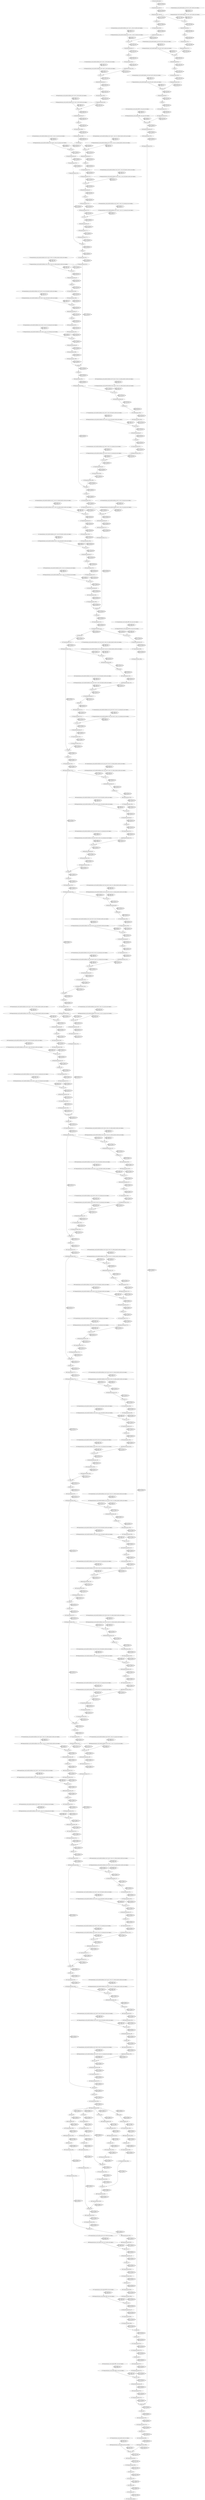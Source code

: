 strict digraph  {
"0 QuantizeLinear_input.0_1" [id=0, type=QuantizeLinear];
"1 DequantizeLinear_input.0_1" [id=1, type=DequantizeLinear];
"2 QuantizeLinear_nncf_module.highres_conv.conv1_sub1.convbn.conv.weight_1" [id=2, type=QuantizeLinear];
"3 DequantizeLinear_nncf_module.highres_conv.conv1_sub1.convbn.conv.weight_1" [id=3, type=DequantizeLinear];
"4 Conv_0" [id=4, type=Conv];
"5 BatchNormalization_1" [id=5, type=BatchNormalization];
"6 Relu_2" [id=6, type=Relu];
"7 QuantizeLinear_451_1" [id=7, type=QuantizeLinear];
"8 DequantizeLinear_451_1" [id=8, type=DequantizeLinear];
"9 QuantizeLinear_nncf_module.highres_conv.conv2_sub1.convbn.conv.weight_1" [id=9, type=QuantizeLinear];
"10 DequantizeLinear_nncf_module.highres_conv.conv2_sub1.convbn.conv.weight_1" [id=10, type=DequantizeLinear];
"11 Conv_3" [id=11, type=Conv];
"12 BatchNormalization_4" [id=12, type=BatchNormalization];
"13 Relu_5" [id=13, type=Relu];
"14 QuantizeLinear_454_1" [id=14, type=QuantizeLinear];
"15 DequantizeLinear_454_1" [id=15, type=DequantizeLinear];
"16 QuantizeLinear_nncf_module.highres_conv.conv3_sub1.convbn.conv.weight_1" [id=16, type=QuantizeLinear];
"17 DequantizeLinear_nncf_module.highres_conv.conv3_sub1.convbn.conv.weight_1" [id=17, type=DequantizeLinear];
"18 Conv_6" [id=18, type=Conv];
"19 BatchNormalization_7" [id=19, type=BatchNormalization];
"20 Relu_8" [id=20, type=Relu];
"21 Resize_10" [id=21, type=Resize];
"22 QuantizeLinear_459_1" [id=22, type=QuantizeLinear];
"23 DequantizeLinear_459_1" [id=23, type=DequantizeLinear];
"24 QuantizeLinear_nncf_module.backbone.conv1.conv1_1_3x3_s2.convbn.conv.weight_1" [id=24, type=QuantizeLinear];
"25 DequantizeLinear_nncf_module.backbone.conv1.conv1_1_3x3_s2.convbn.conv.weight_1" [id=25, type=DequantizeLinear];
"26 Conv_11" [id=26, type=Conv];
"27 BatchNormalization_12" [id=27, type=BatchNormalization];
"28 Relu_13" [id=28, type=Relu];
"29 QuantizeLinear_462_1" [id=29, type=QuantizeLinear];
"30 DequantizeLinear_462_1" [id=30, type=DequantizeLinear];
"31 QuantizeLinear_nncf_module.backbone.conv1.conv1_2_3x3.convbn.conv.weight_1" [id=31, type=QuantizeLinear];
"32 DequantizeLinear_nncf_module.backbone.conv1.conv1_2_3x3.convbn.conv.weight_1" [id=32, type=DequantizeLinear];
"33 Conv_14" [id=33, type=Conv];
"34 BatchNormalization_15" [id=34, type=BatchNormalization];
"35 Relu_16" [id=35, type=Relu];
"36 QuantizeLinear_465_1" [id=36, type=QuantizeLinear];
"37 DequantizeLinear_465_1" [id=37, type=DequantizeLinear];
"38 QuantizeLinear_nncf_module.backbone.conv1.conv1_3_3x3.convbn.conv.weight_1" [id=38, type=QuantizeLinear];
"39 DequantizeLinear_nncf_module.backbone.conv1.conv1_3_3x3.convbn.conv.weight_1" [id=39, type=DequantizeLinear];
"40 Conv_17" [id=40, type=Conv];
"41 BatchNormalization_18" [id=41, type=BatchNormalization];
"42 Relu_19" [id=42, type=Relu];
"43 QuantizeLinear_468_1" [id=43, type=QuantizeLinear];
"44 DequantizeLinear_468_1" [id=44, type=DequantizeLinear];
"45 MaxPool_20" [id=45, type=MaxPool];
"46 QuantizeLinear_nncf_module.backbone.conv2.conv2_1.conv_1x1_reduce_bnrelu.convbn.conv.weight_1" [id=46, type=QuantizeLinear];
"47 DequantizeLinear_nncf_module.backbone.conv2.conv2_1.conv_1x1_reduce_bnrelu.convbn.conv.weight_1" [id=47, type=DequantizeLinear];
"48 Conv_21" [id=48, type=Conv];
"49 BatchNormalization_22" [id=49, type=BatchNormalization];
"50 Relu_23" [id=50, type=Relu];
"51 QuantizeLinear_472_1" [id=51, type=QuantizeLinear];
"52 DequantizeLinear_472_1" [id=52, type=DequantizeLinear];
"53 QuantizeLinear_nncf_module.backbone.conv2.conv2_1.conv_3x3_bnrelu.convbn.conv.weight_1" [id=53, type=QuantizeLinear];
"54 DequantizeLinear_nncf_module.backbone.conv2.conv2_1.conv_3x3_bnrelu.convbn.conv.weight_1" [id=54, type=DequantizeLinear];
"55 Conv_24" [id=55, type=Conv];
"56 BatchNormalization_25" [id=56, type=BatchNormalization];
"57 Relu_26" [id=57, type=Relu];
"58 QuantizeLinear_475_1" [id=58, type=QuantizeLinear];
"59 DequantizeLinear_475_1" [id=59, type=DequantizeLinear];
"60 QuantizeLinear_nncf_module.backbone.conv2.conv2_1.conv_1x1_increase_bn.conv.weight_1" [id=60, type=QuantizeLinear];
"61 DequantizeLinear_nncf_module.backbone.conv2.conv2_1.conv_1x1_increase_bn.conv.weight_1" [id=61, type=DequantizeLinear];
"62 Conv_27" [id=62, type=Conv];
"63 BatchNormalization_28" [id=63, type=BatchNormalization];
"64 QuantizeLinear_nncf_module.backbone.conv2.conv2_1.conv_1x1_proj_bn.conv.weight_1" [id=64, type=QuantizeLinear];
"65 DequantizeLinear_nncf_module.backbone.conv2.conv2_1.conv_1x1_proj_bn.conv.weight_1" [id=65, type=DequantizeLinear];
"66 Conv_29" [id=66, type=Conv];
"67 BatchNormalization_30" [id=67, type=BatchNormalization];
"68 QuantizeLinear_477_1" [id=68, type=QuantizeLinear];
"69 DequantizeLinear_477_1" [id=69, type=DequantizeLinear];
"70 QuantizeLinear_479_1" [id=70, type=QuantizeLinear];
"71 DequantizeLinear_479_1" [id=71, type=DequantizeLinear];
"72 Add_31" [id=72, type=Add];
"73 Relu_32" [id=73, type=Relu];
"74 QuantizeLinear_481_1" [id=74, type=QuantizeLinear];
"75 DequantizeLinear_481_1" [id=75, type=DequantizeLinear];
"76 QuantizeLinear_nncf_module.backbone.conv2.conv2_2.conv_1x1_reduce_bnrelu.convbn.conv.weight_1" [id=76, type=QuantizeLinear];
"77 DequantizeLinear_nncf_module.backbone.conv2.conv2_2.conv_1x1_reduce_bnrelu.convbn.conv.weight_1" [id=77, type=DequantizeLinear];
"78 Conv_33" [id=78, type=Conv];
"79 BatchNormalization_34" [id=79, type=BatchNormalization];
"80 Relu_35" [id=80, type=Relu];
"81 QuantizeLinear_484_1" [id=81, type=QuantizeLinear];
"82 DequantizeLinear_484_1" [id=82, type=DequantizeLinear];
"83 QuantizeLinear_nncf_module.backbone.conv2.conv2_2.conv_3x3_bnrelu.convbn.conv.weight_1" [id=83, type=QuantizeLinear];
"84 DequantizeLinear_nncf_module.backbone.conv2.conv2_2.conv_3x3_bnrelu.convbn.conv.weight_1" [id=84, type=DequantizeLinear];
"85 Conv_36" [id=85, type=Conv];
"86 BatchNormalization_37" [id=86, type=BatchNormalization];
"87 Relu_38" [id=87, type=Relu];
"88 QuantizeLinear_487_1" [id=88, type=QuantizeLinear];
"89 DequantizeLinear_487_1" [id=89, type=DequantizeLinear];
"90 QuantizeLinear_nncf_module.backbone.conv2.conv2_2.conv_1x1_increase_bn.conv.weight_1" [id=90, type=QuantizeLinear];
"91 DequantizeLinear_nncf_module.backbone.conv2.conv2_2.conv_1x1_increase_bn.conv.weight_1" [id=91, type=DequantizeLinear];
"92 Conv_39" [id=92, type=Conv];
"93 BatchNormalization_40" [id=93, type=BatchNormalization];
"94 QuantizeLinear_489_1" [id=94, type=QuantizeLinear];
"95 DequantizeLinear_489_1" [id=95, type=DequantizeLinear];
"96 Add_41" [id=96, type=Add];
"97 Relu_42" [id=97, type=Relu];
"98 QuantizeLinear_491_1" [id=98, type=QuantizeLinear];
"99 DequantizeLinear_491_1" [id=99, type=DequantizeLinear];
"100 QuantizeLinear_nncf_module.backbone.conv2.conv2_3.conv_1x1_reduce_bnrelu.convbn.conv.weight_1" [id=100, type=QuantizeLinear];
"101 DequantizeLinear_nncf_module.backbone.conv2.conv2_3.conv_1x1_reduce_bnrelu.convbn.conv.weight_1" [id=101, type=DequantizeLinear];
"102 Conv_43" [id=102, type=Conv];
"103 BatchNormalization_44" [id=103, type=BatchNormalization];
"104 Relu_45" [id=104, type=Relu];
"105 QuantizeLinear_494_1" [id=105, type=QuantizeLinear];
"106 DequantizeLinear_494_1" [id=106, type=DequantizeLinear];
"107 QuantizeLinear_nncf_module.backbone.conv2.conv2_3.conv_3x3_bnrelu.convbn.conv.weight_1" [id=107, type=QuantizeLinear];
"108 DequantizeLinear_nncf_module.backbone.conv2.conv2_3.conv_3x3_bnrelu.convbn.conv.weight_1" [id=108, type=DequantizeLinear];
"109 Conv_46" [id=109, type=Conv];
"110 BatchNormalization_47" [id=110, type=BatchNormalization];
"111 Relu_48" [id=111, type=Relu];
"112 QuantizeLinear_497_1" [id=112, type=QuantizeLinear];
"113 DequantizeLinear_497_1" [id=113, type=DequantizeLinear];
"114 QuantizeLinear_nncf_module.backbone.conv2.conv2_3.conv_1x1_increase_bn.conv.weight_1" [id=114, type=QuantizeLinear];
"115 DequantizeLinear_nncf_module.backbone.conv2.conv2_3.conv_1x1_increase_bn.conv.weight_1" [id=115, type=DequantizeLinear];
"116 Conv_49" [id=116, type=Conv];
"117 BatchNormalization_50" [id=117, type=BatchNormalization];
"118 QuantizeLinear_499_1" [id=118, type=QuantizeLinear];
"119 DequantizeLinear_499_1" [id=119, type=DequantizeLinear];
"120 Add_51" [id=120, type=Add];
"121 Relu_52" [id=121, type=Relu];
"122 QuantizeLinear_501_1" [id=122, type=QuantizeLinear];
"123 DequantizeLinear_501_1" [id=123, type=DequantizeLinear];
"124 QuantizeLinear_nncf_module.backbone.conv3_1.conv_1x1_reduce_bnrelu.convbn.conv.weight_1" [id=124, type=QuantizeLinear];
"125 DequantizeLinear_nncf_module.backbone.conv3_1.conv_1x1_reduce_bnrelu.convbn.conv.weight_1" [id=125, type=DequantizeLinear];
"126 Conv_53" [id=126, type=Conv];
"127 BatchNormalization_54" [id=127, type=BatchNormalization];
"128 Relu_55" [id=128, type=Relu];
"129 QuantizeLinear_504_1" [id=129, type=QuantizeLinear];
"130 DequantizeLinear_504_1" [id=130, type=DequantizeLinear];
"131 QuantizeLinear_nncf_module.backbone.conv3_1.conv_3x3_bnrelu.convbn.conv.weight_1" [id=131, type=QuantizeLinear];
"132 DequantizeLinear_nncf_module.backbone.conv3_1.conv_3x3_bnrelu.convbn.conv.weight_1" [id=132, type=DequantizeLinear];
"133 Conv_56" [id=133, type=Conv];
"134 BatchNormalization_57" [id=134, type=BatchNormalization];
"135 Relu_58" [id=135, type=Relu];
"136 QuantizeLinear_507_1" [id=136, type=QuantizeLinear];
"137 DequantizeLinear_507_1" [id=137, type=DequantizeLinear];
"138 QuantizeLinear_nncf_module.backbone.conv3_1.conv_1x1_increase_bn.conv.weight_1" [id=138, type=QuantizeLinear];
"139 DequantizeLinear_nncf_module.backbone.conv3_1.conv_1x1_increase_bn.conv.weight_1" [id=139, type=DequantizeLinear];
"140 Conv_59" [id=140, type=Conv];
"141 BatchNormalization_60" [id=141, type=BatchNormalization];
"142 QuantizeLinear_nncf_module.backbone.conv3_1.conv_1x1_proj_bn.conv.weight_1" [id=142, type=QuantizeLinear];
"143 DequantizeLinear_nncf_module.backbone.conv3_1.conv_1x1_proj_bn.conv.weight_1" [id=143, type=DequantizeLinear];
"144 Conv_61" [id=144, type=Conv];
"145 BatchNormalization_62" [id=145, type=BatchNormalization];
"146 QuantizeLinear_509_1" [id=146, type=QuantizeLinear];
"147 DequantizeLinear_509_1" [id=147, type=DequantizeLinear];
"148 QuantizeLinear_511_1" [id=148, type=QuantizeLinear];
"149 DequantizeLinear_511_1" [id=149, type=DequantizeLinear];
"150 Add_63" [id=150, type=Add];
"151 Relu_64" [id=151, type=Relu];
"152 QuantizeLinear_513_1" [id=152, type=QuantizeLinear];
"153 DequantizeLinear_513_1" [id=153, type=DequantizeLinear];
"154 Resize_66" [id=154, type=Resize];
"155 QuantizeLinear_515_1" [id=155, type=QuantizeLinear];
"156 DequantizeLinear_515_1" [id=156, type=DequantizeLinear];
"157 QuantizeLinear_nncf_module.backbone.conv3_rest.conv3_2.conv_1x1_reduce_bnrelu.convbn.conv.weight_1" [id=157, type=QuantizeLinear];
"158 DequantizeLinear_nncf_module.backbone.conv3_rest.conv3_2.conv_1x1_reduce_bnrelu.convbn.conv.weight_1" [id=158, type=DequantizeLinear];
"159 Conv_67" [id=159, type=Conv];
"160 BatchNormalization_68" [id=160, type=BatchNormalization];
"161 Relu_69" [id=161, type=Relu];
"162 QuantizeLinear_518_1" [id=162, type=QuantizeLinear];
"163 DequantizeLinear_518_1" [id=163, type=DequantizeLinear];
"164 QuantizeLinear_nncf_module.backbone.conv3_rest.conv3_2.conv_3x3_bnrelu.convbn.conv.weight_1" [id=164, type=QuantizeLinear];
"165 DequantizeLinear_nncf_module.backbone.conv3_rest.conv3_2.conv_3x3_bnrelu.convbn.conv.weight_1" [id=165, type=DequantizeLinear];
"166 Conv_70" [id=166, type=Conv];
"167 BatchNormalization_71" [id=167, type=BatchNormalization];
"168 Relu_72" [id=168, type=Relu];
"169 QuantizeLinear_521_1" [id=169, type=QuantizeLinear];
"170 DequantizeLinear_521_1" [id=170, type=DequantizeLinear];
"171 QuantizeLinear_nncf_module.backbone.conv3_rest.conv3_2.conv_1x1_increase_bn.conv.weight_1" [id=171, type=QuantizeLinear];
"172 DequantizeLinear_nncf_module.backbone.conv3_rest.conv3_2.conv_1x1_increase_bn.conv.weight_1" [id=172, type=DequantizeLinear];
"173 Conv_73" [id=173, type=Conv];
"174 BatchNormalization_74" [id=174, type=BatchNormalization];
"175 QuantizeLinear_523_1" [id=175, type=QuantizeLinear];
"176 DequantizeLinear_523_1" [id=176, type=DequantizeLinear];
"177 Add_75" [id=177, type=Add];
"178 Relu_76" [id=178, type=Relu];
"179 QuantizeLinear_525_1" [id=179, type=QuantizeLinear];
"180 DequantizeLinear_525_1" [id=180, type=DequantizeLinear];
"181 QuantizeLinear_nncf_module.backbone.conv3_rest.conv3_3.conv_1x1_reduce_bnrelu.convbn.conv.weight_1" [id=181, type=QuantizeLinear];
"182 DequantizeLinear_nncf_module.backbone.conv3_rest.conv3_3.conv_1x1_reduce_bnrelu.convbn.conv.weight_1" [id=182, type=DequantizeLinear];
"183 Conv_77" [id=183, type=Conv];
"184 BatchNormalization_78" [id=184, type=BatchNormalization];
"185 Relu_79" [id=185, type=Relu];
"186 QuantizeLinear_528_1" [id=186, type=QuantizeLinear];
"187 DequantizeLinear_528_1" [id=187, type=DequantizeLinear];
"188 QuantizeLinear_nncf_module.backbone.conv3_rest.conv3_3.conv_3x3_bnrelu.convbn.conv.weight_1" [id=188, type=QuantizeLinear];
"189 DequantizeLinear_nncf_module.backbone.conv3_rest.conv3_3.conv_3x3_bnrelu.convbn.conv.weight_1" [id=189, type=DequantizeLinear];
"190 Conv_80" [id=190, type=Conv];
"191 BatchNormalization_81" [id=191, type=BatchNormalization];
"192 Relu_82" [id=192, type=Relu];
"193 QuantizeLinear_531_1" [id=193, type=QuantizeLinear];
"194 DequantizeLinear_531_1" [id=194, type=DequantizeLinear];
"195 QuantizeLinear_nncf_module.backbone.conv3_rest.conv3_3.conv_1x1_increase_bn.conv.weight_1" [id=195, type=QuantizeLinear];
"196 DequantizeLinear_nncf_module.backbone.conv3_rest.conv3_3.conv_1x1_increase_bn.conv.weight_1" [id=196, type=DequantizeLinear];
"197 Conv_83" [id=197, type=Conv];
"198 BatchNormalization_84" [id=198, type=BatchNormalization];
"199 QuantizeLinear_533_1" [id=199, type=QuantizeLinear];
"200 DequantizeLinear_533_1" [id=200, type=DequantizeLinear];
"201 Add_85" [id=201, type=Add];
"202 Relu_86" [id=202, type=Relu];
"203 QuantizeLinear_535_1" [id=203, type=QuantizeLinear];
"204 DequantizeLinear_535_1" [id=204, type=DequantizeLinear];
"205 QuantizeLinear_nncf_module.backbone.conv3_rest.conv3_4.conv_1x1_reduce_bnrelu.convbn.conv.weight_1" [id=205, type=QuantizeLinear];
"206 DequantizeLinear_nncf_module.backbone.conv3_rest.conv3_4.conv_1x1_reduce_bnrelu.convbn.conv.weight_1" [id=206, type=DequantizeLinear];
"207 Conv_87" [id=207, type=Conv];
"208 BatchNormalization_88" [id=208, type=BatchNormalization];
"209 Relu_89" [id=209, type=Relu];
"210 QuantizeLinear_538_1" [id=210, type=QuantizeLinear];
"211 DequantizeLinear_538_1" [id=211, type=DequantizeLinear];
"212 QuantizeLinear_nncf_module.backbone.conv3_rest.conv3_4.conv_3x3_bnrelu.convbn.conv.weight_1" [id=212, type=QuantizeLinear];
"213 DequantizeLinear_nncf_module.backbone.conv3_rest.conv3_4.conv_3x3_bnrelu.convbn.conv.weight_1" [id=213, type=DequantizeLinear];
"214 Conv_90" [id=214, type=Conv];
"215 BatchNormalization_91" [id=215, type=BatchNormalization];
"216 Relu_92" [id=216, type=Relu];
"217 QuantizeLinear_541_1" [id=217, type=QuantizeLinear];
"218 DequantizeLinear_541_1" [id=218, type=DequantizeLinear];
"219 QuantizeLinear_nncf_module.backbone.conv3_rest.conv3_4.conv_1x1_increase_bn.conv.weight_1" [id=219, type=QuantizeLinear];
"220 DequantizeLinear_nncf_module.backbone.conv3_rest.conv3_4.conv_1x1_increase_bn.conv.weight_1" [id=220, type=DequantizeLinear];
"221 Conv_93" [id=221, type=Conv];
"222 BatchNormalization_94" [id=222, type=BatchNormalization];
"223 QuantizeLinear_543_1" [id=223, type=QuantizeLinear];
"224 DequantizeLinear_543_1" [id=224, type=DequantizeLinear];
"225 Add_95" [id=225, type=Add];
"226 Relu_96" [id=226, type=Relu];
"227 QuantizeLinear_545_1" [id=227, type=QuantizeLinear];
"228 DequantizeLinear_545_1" [id=228, type=DequantizeLinear];
"229 QuantizeLinear_nncf_module.backbone.conv4.conv4_1.conv_1x1_reduce_bnrelu.convbn.conv.weight_1" [id=229, type=QuantizeLinear];
"230 DequantizeLinear_nncf_module.backbone.conv4.conv4_1.conv_1x1_reduce_bnrelu.convbn.conv.weight_1" [id=230, type=DequantizeLinear];
"231 Conv_97" [id=231, type=Conv];
"232 BatchNormalization_98" [id=232, type=BatchNormalization];
"233 Relu_99" [id=233, type=Relu];
"234 QuantizeLinear_548_1" [id=234, type=QuantizeLinear];
"235 DequantizeLinear_548_1" [id=235, type=DequantizeLinear];
"236 QuantizeLinear_nncf_module.backbone.conv4.conv4_1.conv_3x3_bnrelu.convbn.conv.weight_1" [id=236, type=QuantizeLinear];
"237 DequantizeLinear_nncf_module.backbone.conv4.conv4_1.conv_3x3_bnrelu.convbn.conv.weight_1" [id=237, type=DequantizeLinear];
"238 Conv_100" [id=238, type=Conv];
"239 BatchNormalization_101" [id=239, type=BatchNormalization];
"240 Relu_102" [id=240, type=Relu];
"241 QuantizeLinear_551_1" [id=241, type=QuantizeLinear];
"242 DequantizeLinear_551_1" [id=242, type=DequantizeLinear];
"243 QuantizeLinear_nncf_module.backbone.conv4.conv4_1.conv_1x1_increase_bn.conv.weight_1" [id=243, type=QuantizeLinear];
"244 DequantizeLinear_nncf_module.backbone.conv4.conv4_1.conv_1x1_increase_bn.conv.weight_1" [id=244, type=DequantizeLinear];
"245 Conv_103" [id=245, type=Conv];
"246 BatchNormalization_104" [id=246, type=BatchNormalization];
"247 QuantizeLinear_nncf_module.backbone.conv4.conv4_1.conv_1x1_proj_bn.conv.weight_1" [id=247, type=QuantizeLinear];
"248 DequantizeLinear_nncf_module.backbone.conv4.conv4_1.conv_1x1_proj_bn.conv.weight_1" [id=248, type=DequantizeLinear];
"249 Conv_105" [id=249, type=Conv];
"250 BatchNormalization_106" [id=250, type=BatchNormalization];
"251 QuantizeLinear_553_1" [id=251, type=QuantizeLinear];
"252 DequantizeLinear_553_1" [id=252, type=DequantizeLinear];
"253 QuantizeLinear_555_1" [id=253, type=QuantizeLinear];
"254 DequantizeLinear_555_1" [id=254, type=DequantizeLinear];
"255 Add_107" [id=255, type=Add];
"256 Relu_108" [id=256, type=Relu];
"257 QuantizeLinear_557_1" [id=257, type=QuantizeLinear];
"258 DequantizeLinear_557_1" [id=258, type=DequantizeLinear];
"259 QuantizeLinear_nncf_module.backbone.conv4.conv4_2.conv_1x1_reduce_bnrelu.convbn.conv.weight_1" [id=259, type=QuantizeLinear];
"260 DequantizeLinear_nncf_module.backbone.conv4.conv4_2.conv_1x1_reduce_bnrelu.convbn.conv.weight_1" [id=260, type=DequantizeLinear];
"261 Conv_109" [id=261, type=Conv];
"262 BatchNormalization_110" [id=262, type=BatchNormalization];
"263 Relu_111" [id=263, type=Relu];
"264 QuantizeLinear_560_1" [id=264, type=QuantizeLinear];
"265 DequantizeLinear_560_1" [id=265, type=DequantizeLinear];
"266 QuantizeLinear_nncf_module.backbone.conv4.conv4_2.conv_3x3_bnrelu.convbn.conv.weight_1" [id=266, type=QuantizeLinear];
"267 DequantizeLinear_nncf_module.backbone.conv4.conv4_2.conv_3x3_bnrelu.convbn.conv.weight_1" [id=267, type=DequantizeLinear];
"268 Conv_112" [id=268, type=Conv];
"269 BatchNormalization_113" [id=269, type=BatchNormalization];
"270 Relu_114" [id=270, type=Relu];
"271 QuantizeLinear_563_1" [id=271, type=QuantizeLinear];
"272 DequantizeLinear_563_1" [id=272, type=DequantizeLinear];
"273 QuantizeLinear_nncf_module.backbone.conv4.conv4_2.conv_1x1_increase_bn.conv.weight_1" [id=273, type=QuantizeLinear];
"274 DequantizeLinear_nncf_module.backbone.conv4.conv4_2.conv_1x1_increase_bn.conv.weight_1" [id=274, type=DequantizeLinear];
"275 Conv_115" [id=275, type=Conv];
"276 BatchNormalization_116" [id=276, type=BatchNormalization];
"277 QuantizeLinear_565_1" [id=277, type=QuantizeLinear];
"278 DequantizeLinear_565_1" [id=278, type=DequantizeLinear];
"279 Add_117" [id=279, type=Add];
"280 Relu_118" [id=280, type=Relu];
"281 QuantizeLinear_567_1" [id=281, type=QuantizeLinear];
"282 DequantizeLinear_567_1" [id=282, type=DequantizeLinear];
"283 QuantizeLinear_nncf_module.backbone.conv4.conv4_3.conv_1x1_reduce_bnrelu.convbn.conv.weight_1" [id=283, type=QuantizeLinear];
"284 DequantizeLinear_nncf_module.backbone.conv4.conv4_3.conv_1x1_reduce_bnrelu.convbn.conv.weight_1" [id=284, type=DequantizeLinear];
"285 Conv_119" [id=285, type=Conv];
"286 BatchNormalization_120" [id=286, type=BatchNormalization];
"287 Relu_121" [id=287, type=Relu];
"288 QuantizeLinear_570_1" [id=288, type=QuantizeLinear];
"289 DequantizeLinear_570_1" [id=289, type=DequantizeLinear];
"290 QuantizeLinear_nncf_module.backbone.conv4.conv4_3.conv_3x3_bnrelu.convbn.conv.weight_1" [id=290, type=QuantizeLinear];
"291 DequantizeLinear_nncf_module.backbone.conv4.conv4_3.conv_3x3_bnrelu.convbn.conv.weight_1" [id=291, type=DequantizeLinear];
"292 Conv_122" [id=292, type=Conv];
"293 BatchNormalization_123" [id=293, type=BatchNormalization];
"294 Relu_124" [id=294, type=Relu];
"295 QuantizeLinear_573_1" [id=295, type=QuantizeLinear];
"296 DequantizeLinear_573_1" [id=296, type=DequantizeLinear];
"297 QuantizeLinear_nncf_module.backbone.conv4.conv4_3.conv_1x1_increase_bn.conv.weight_1" [id=297, type=QuantizeLinear];
"298 DequantizeLinear_nncf_module.backbone.conv4.conv4_3.conv_1x1_increase_bn.conv.weight_1" [id=298, type=DequantizeLinear];
"299 Conv_125" [id=299, type=Conv];
"300 BatchNormalization_126" [id=300, type=BatchNormalization];
"301 QuantizeLinear_575_1" [id=301, type=QuantizeLinear];
"302 DequantizeLinear_575_1" [id=302, type=DequantizeLinear];
"303 Add_127" [id=303, type=Add];
"304 Relu_128" [id=304, type=Relu];
"305 QuantizeLinear_577_1" [id=305, type=QuantizeLinear];
"306 DequantizeLinear_577_1" [id=306, type=DequantizeLinear];
"307 QuantizeLinear_nncf_module.backbone.conv4.conv4_4.conv_1x1_reduce_bnrelu.convbn.conv.weight_1" [id=307, type=QuantizeLinear];
"308 DequantizeLinear_nncf_module.backbone.conv4.conv4_4.conv_1x1_reduce_bnrelu.convbn.conv.weight_1" [id=308, type=DequantizeLinear];
"309 Conv_129" [id=309, type=Conv];
"310 BatchNormalization_130" [id=310, type=BatchNormalization];
"311 Relu_131" [id=311, type=Relu];
"312 QuantizeLinear_580_1" [id=312, type=QuantizeLinear];
"313 DequantizeLinear_580_1" [id=313, type=DequantizeLinear];
"314 QuantizeLinear_nncf_module.backbone.conv4.conv4_4.conv_3x3_bnrelu.convbn.conv.weight_1" [id=314, type=QuantizeLinear];
"315 DequantizeLinear_nncf_module.backbone.conv4.conv4_4.conv_3x3_bnrelu.convbn.conv.weight_1" [id=315, type=DequantizeLinear];
"316 Conv_132" [id=316, type=Conv];
"317 BatchNormalization_133" [id=317, type=BatchNormalization];
"318 Relu_134" [id=318, type=Relu];
"319 QuantizeLinear_583_1" [id=319, type=QuantizeLinear];
"320 DequantizeLinear_583_1" [id=320, type=DequantizeLinear];
"321 QuantizeLinear_nncf_module.backbone.conv4.conv4_4.conv_1x1_increase_bn.conv.weight_1" [id=321, type=QuantizeLinear];
"322 DequantizeLinear_nncf_module.backbone.conv4.conv4_4.conv_1x1_increase_bn.conv.weight_1" [id=322, type=DequantizeLinear];
"323 Conv_135" [id=323, type=Conv];
"324 BatchNormalization_136" [id=324, type=BatchNormalization];
"325 QuantizeLinear_585_1" [id=325, type=QuantizeLinear];
"326 DequantizeLinear_585_1" [id=326, type=DequantizeLinear];
"327 Add_137" [id=327, type=Add];
"328 Relu_138" [id=328, type=Relu];
"329 QuantizeLinear_587_1" [id=329, type=QuantizeLinear];
"330 DequantizeLinear_587_1" [id=330, type=DequantizeLinear];
"331 QuantizeLinear_nncf_module.backbone.conv4.conv4_5.conv_1x1_reduce_bnrelu.convbn.conv.weight_1" [id=331, type=QuantizeLinear];
"332 DequantizeLinear_nncf_module.backbone.conv4.conv4_5.conv_1x1_reduce_bnrelu.convbn.conv.weight_1" [id=332, type=DequantizeLinear];
"333 Conv_139" [id=333, type=Conv];
"334 BatchNormalization_140" [id=334, type=BatchNormalization];
"335 Relu_141" [id=335, type=Relu];
"336 QuantizeLinear_590_1" [id=336, type=QuantizeLinear];
"337 DequantizeLinear_590_1" [id=337, type=DequantizeLinear];
"338 QuantizeLinear_nncf_module.backbone.conv4.conv4_5.conv_3x3_bnrelu.convbn.conv.weight_1" [id=338, type=QuantizeLinear];
"339 DequantizeLinear_nncf_module.backbone.conv4.conv4_5.conv_3x3_bnrelu.convbn.conv.weight_1" [id=339, type=DequantizeLinear];
"340 Conv_142" [id=340, type=Conv];
"341 BatchNormalization_143" [id=341, type=BatchNormalization];
"342 Relu_144" [id=342, type=Relu];
"343 QuantizeLinear_593_1" [id=343, type=QuantizeLinear];
"344 DequantizeLinear_593_1" [id=344, type=DequantizeLinear];
"345 QuantizeLinear_nncf_module.backbone.conv4.conv4_5.conv_1x1_increase_bn.conv.weight_1" [id=345, type=QuantizeLinear];
"346 DequantizeLinear_nncf_module.backbone.conv4.conv4_5.conv_1x1_increase_bn.conv.weight_1" [id=346, type=DequantizeLinear];
"347 Conv_145" [id=347, type=Conv];
"348 BatchNormalization_146" [id=348, type=BatchNormalization];
"349 QuantizeLinear_595_1" [id=349, type=QuantizeLinear];
"350 DequantizeLinear_595_1" [id=350, type=DequantizeLinear];
"351 Add_147" [id=351, type=Add];
"352 Relu_148" [id=352, type=Relu];
"353 QuantizeLinear_597_1" [id=353, type=QuantizeLinear];
"354 DequantizeLinear_597_1" [id=354, type=DequantizeLinear];
"355 QuantizeLinear_nncf_module.backbone.conv4.conv4_6.conv_1x1_reduce_bnrelu.convbn.conv.weight_1" [id=355, type=QuantizeLinear];
"356 DequantizeLinear_nncf_module.backbone.conv4.conv4_6.conv_1x1_reduce_bnrelu.convbn.conv.weight_1" [id=356, type=DequantizeLinear];
"357 Conv_149" [id=357, type=Conv];
"358 BatchNormalization_150" [id=358, type=BatchNormalization];
"359 Relu_151" [id=359, type=Relu];
"360 QuantizeLinear_600_1" [id=360, type=QuantizeLinear];
"361 DequantizeLinear_600_1" [id=361, type=DequantizeLinear];
"362 QuantizeLinear_nncf_module.backbone.conv4.conv4_6.conv_3x3_bnrelu.convbn.conv.weight_1" [id=362, type=QuantizeLinear];
"363 DequantizeLinear_nncf_module.backbone.conv4.conv4_6.conv_3x3_bnrelu.convbn.conv.weight_1" [id=363, type=DequantizeLinear];
"364 Conv_152" [id=364, type=Conv];
"365 BatchNormalization_153" [id=365, type=BatchNormalization];
"366 Relu_154" [id=366, type=Relu];
"367 QuantizeLinear_603_1" [id=367, type=QuantizeLinear];
"368 DequantizeLinear_603_1" [id=368, type=DequantizeLinear];
"369 QuantizeLinear_nncf_module.backbone.conv4.conv4_6.conv_1x1_increase_bn.conv.weight_1" [id=369, type=QuantizeLinear];
"370 DequantizeLinear_nncf_module.backbone.conv4.conv4_6.conv_1x1_increase_bn.conv.weight_1" [id=370, type=DequantizeLinear];
"371 Conv_155" [id=371, type=Conv];
"372 BatchNormalization_156" [id=372, type=BatchNormalization];
"373 QuantizeLinear_605_1" [id=373, type=QuantizeLinear];
"374 DequantizeLinear_605_1" [id=374, type=DequantizeLinear];
"375 Add_157" [id=375, type=Add];
"376 Relu_158" [id=376, type=Relu];
"377 QuantizeLinear_607_1" [id=377, type=QuantizeLinear];
"378 DequantizeLinear_607_1" [id=378, type=DequantizeLinear];
"379 QuantizeLinear_nncf_module.backbone.conv5.conv5_1.conv_1x1_reduce_bnrelu.convbn.conv.weight_1" [id=379, type=QuantizeLinear];
"380 DequantizeLinear_nncf_module.backbone.conv5.conv5_1.conv_1x1_reduce_bnrelu.convbn.conv.weight_1" [id=380, type=DequantizeLinear];
"381 Conv_159" [id=381, type=Conv];
"382 BatchNormalization_160" [id=382, type=BatchNormalization];
"383 Relu_161" [id=383, type=Relu];
"384 QuantizeLinear_610_1" [id=384, type=QuantizeLinear];
"385 DequantizeLinear_610_1" [id=385, type=DequantizeLinear];
"386 QuantizeLinear_nncf_module.backbone.conv5.conv5_1.conv_3x3_bnrelu.convbn.conv.weight_1" [id=386, type=QuantizeLinear];
"387 DequantizeLinear_nncf_module.backbone.conv5.conv5_1.conv_3x3_bnrelu.convbn.conv.weight_1" [id=387, type=DequantizeLinear];
"388 Conv_162" [id=388, type=Conv];
"389 BatchNormalization_163" [id=389, type=BatchNormalization];
"390 Relu_164" [id=390, type=Relu];
"391 QuantizeLinear_613_1" [id=391, type=QuantizeLinear];
"392 DequantizeLinear_613_1" [id=392, type=DequantizeLinear];
"393 QuantizeLinear_nncf_module.backbone.conv5.conv5_1.conv_1x1_increase_bn.conv.weight_1" [id=393, type=QuantizeLinear];
"394 DequantizeLinear_nncf_module.backbone.conv5.conv5_1.conv_1x1_increase_bn.conv.weight_1" [id=394, type=DequantizeLinear];
"395 Conv_165" [id=395, type=Conv];
"396 BatchNormalization_166" [id=396, type=BatchNormalization];
"397 QuantizeLinear_nncf_module.backbone.conv5.conv5_1.conv_1x1_proj_bn.conv.weight_1" [id=397, type=QuantizeLinear];
"398 DequantizeLinear_nncf_module.backbone.conv5.conv5_1.conv_1x1_proj_bn.conv.weight_1" [id=398, type=DequantizeLinear];
"399 Conv_167" [id=399, type=Conv];
"400 BatchNormalization_168" [id=400, type=BatchNormalization];
"401 QuantizeLinear_615_1" [id=401, type=QuantizeLinear];
"402 DequantizeLinear_615_1" [id=402, type=DequantizeLinear];
"403 QuantizeLinear_617_1" [id=403, type=QuantizeLinear];
"404 DequantizeLinear_617_1" [id=404, type=DequantizeLinear];
"405 Add_169" [id=405, type=Add];
"406 Relu_170" [id=406, type=Relu];
"407 QuantizeLinear_619_1" [id=407, type=QuantizeLinear];
"408 DequantizeLinear_619_1" [id=408, type=DequantizeLinear];
"409 QuantizeLinear_nncf_module.backbone.conv5.conv5_2.conv_1x1_reduce_bnrelu.convbn.conv.weight_1" [id=409, type=QuantizeLinear];
"410 DequantizeLinear_nncf_module.backbone.conv5.conv5_2.conv_1x1_reduce_bnrelu.convbn.conv.weight_1" [id=410, type=DequantizeLinear];
"411 Conv_171" [id=411, type=Conv];
"412 BatchNormalization_172" [id=412, type=BatchNormalization];
"413 Relu_173" [id=413, type=Relu];
"414 QuantizeLinear_622_1" [id=414, type=QuantizeLinear];
"415 DequantizeLinear_622_1" [id=415, type=DequantizeLinear];
"416 QuantizeLinear_nncf_module.backbone.conv5.conv5_2.conv_3x3_bnrelu.convbn.conv.weight_1" [id=416, type=QuantizeLinear];
"417 DequantizeLinear_nncf_module.backbone.conv5.conv5_2.conv_3x3_bnrelu.convbn.conv.weight_1" [id=417, type=DequantizeLinear];
"418 Conv_174" [id=418, type=Conv];
"419 BatchNormalization_175" [id=419, type=BatchNormalization];
"420 Relu_176" [id=420, type=Relu];
"421 QuantizeLinear_625_1" [id=421, type=QuantizeLinear];
"422 DequantizeLinear_625_1" [id=422, type=DequantizeLinear];
"423 QuantizeLinear_nncf_module.backbone.conv5.conv5_2.conv_1x1_increase_bn.conv.weight_1" [id=423, type=QuantizeLinear];
"424 DequantizeLinear_nncf_module.backbone.conv5.conv5_2.conv_1x1_increase_bn.conv.weight_1" [id=424, type=DequantizeLinear];
"425 Conv_177" [id=425, type=Conv];
"426 BatchNormalization_178" [id=426, type=BatchNormalization];
"427 QuantizeLinear_627_1" [id=427, type=QuantizeLinear];
"428 DequantizeLinear_627_1" [id=428, type=DequantizeLinear];
"429 Add_179" [id=429, type=Add];
"430 Relu_180" [id=430, type=Relu];
"431 QuantizeLinear_629_1" [id=431, type=QuantizeLinear];
"432 DequantizeLinear_629_1" [id=432, type=DequantizeLinear];
"433 QuantizeLinear_nncf_module.backbone.conv5.conv5_3.conv_1x1_reduce_bnrelu.convbn.conv.weight_1" [id=433, type=QuantizeLinear];
"434 DequantizeLinear_nncf_module.backbone.conv5.conv5_3.conv_1x1_reduce_bnrelu.convbn.conv.weight_1" [id=434, type=DequantizeLinear];
"435 Conv_181" [id=435, type=Conv];
"436 BatchNormalization_182" [id=436, type=BatchNormalization];
"437 Relu_183" [id=437, type=Relu];
"438 QuantizeLinear_632_1" [id=438, type=QuantizeLinear];
"439 DequantizeLinear_632_1" [id=439, type=DequantizeLinear];
"440 QuantizeLinear_nncf_module.backbone.conv5.conv5_3.conv_3x3_bnrelu.convbn.conv.weight_1" [id=440, type=QuantizeLinear];
"441 DequantizeLinear_nncf_module.backbone.conv5.conv5_3.conv_3x3_bnrelu.convbn.conv.weight_1" [id=441, type=DequantizeLinear];
"442 Conv_184" [id=442, type=Conv];
"443 BatchNormalization_185" [id=443, type=BatchNormalization];
"444 Relu_186" [id=444, type=Relu];
"445 QuantizeLinear_635_1" [id=445, type=QuantizeLinear];
"446 DequantizeLinear_635_1" [id=446, type=DequantizeLinear];
"447 QuantizeLinear_nncf_module.backbone.conv5.conv5_3.conv_1x1_increase_bn.conv.weight_1" [id=447, type=QuantizeLinear];
"448 DequantizeLinear_nncf_module.backbone.conv5.conv5_3.conv_1x1_increase_bn.conv.weight_1" [id=448, type=DequantizeLinear];
"449 Conv_187" [id=449, type=Conv];
"450 BatchNormalization_188" [id=450, type=BatchNormalization];
"451 QuantizeLinear_637_1" [id=451, type=QuantizeLinear];
"452 DequantizeLinear_637_1" [id=452, type=DequantizeLinear];
"453 Add_189" [id=453, type=Add];
"454 Relu_190" [id=454, type=Relu];
"455 QuantizeLinear_639_1" [id=455, type=QuantizeLinear];
"456 DequantizeLinear_639_1" [id=456, type=DequantizeLinear];
"457 Pad_191" [id=457, type=Pad];
"458 GlobalAveragePool_192" [id=458, type=GlobalAveragePool];
"459 QuantizeLinear_641_1" [id=459, type=QuantizeLinear];
"460 DequantizeLinear_641_1" [id=460, type=DequantizeLinear];
"461 Resize_194" [id=461, type=Resize];
"462 QuantizeLinear_643_1" [id=462, type=QuantizeLinear];
"463 DequantizeLinear_643_1" [id=463, type=DequantizeLinear];
"464 Add_195" [id=464, type=Add];
"465 Pad_196" [id=465, type=Pad];
"466 AveragePool_197" [id=466, type=AveragePool];
"467 QuantizeLinear_646_1" [id=467, type=QuantizeLinear];
"468 DequantizeLinear_646_1" [id=468, type=DequantizeLinear];
"469 Resize_199" [id=469, type=Resize];
"470 QuantizeLinear_644_1" [id=470, type=QuantizeLinear];
"471 DequantizeLinear_644_1" [id=471, type=DequantizeLinear];
"472 QuantizeLinear_648_1" [id=472, type=QuantizeLinear];
"473 DequantizeLinear_648_1" [id=473, type=DequantizeLinear];
"474 Add_200" [id=474, type=Add];
"475 Pad_201" [id=475, type=Pad];
"476 AveragePool_202" [id=476, type=AveragePool];
"477 QuantizeLinear_651_1" [id=477, type=QuantizeLinear];
"478 DequantizeLinear_651_1" [id=478, type=DequantizeLinear];
"479 Resize_204" [id=479, type=Resize];
"480 QuantizeLinear_649_1" [id=480, type=QuantizeLinear];
"481 DequantizeLinear_649_1" [id=481, type=DequantizeLinear];
"482 QuantizeLinear_653_1" [id=482, type=QuantizeLinear];
"483 DequantizeLinear_653_1" [id=483, type=DequantizeLinear];
"484 Add_205" [id=484, type=Add];
"485 Pad_206" [id=485, type=Pad];
"486 AveragePool_207" [id=486, type=AveragePool];
"487 QuantizeLinear_656_1" [id=487, type=QuantizeLinear];
"488 DequantizeLinear_656_1" [id=488, type=DequantizeLinear];
"489 Resize_209" [id=489, type=Resize];
"490 QuantizeLinear_654_1" [id=490, type=QuantizeLinear];
"491 DequantizeLinear_654_1" [id=491, type=DequantizeLinear];
"492 QuantizeLinear_658_1" [id=492, type=QuantizeLinear];
"493 DequantizeLinear_658_1" [id=493, type=DequantizeLinear];
"494 Add_210" [id=494, type=Add];
"495 QuantizeLinear_659_1" [id=495, type=QuantizeLinear];
"496 DequantizeLinear_659_1" [id=496, type=DequantizeLinear];
"497 QuantizeLinear_nncf_module.conv5_4_k1.convbn.conv.weight_1" [id=497, type=QuantizeLinear];
"498 DequantizeLinear_nncf_module.conv5_4_k1.convbn.conv.weight_1" [id=498, type=DequantizeLinear];
"499 Conv_211" [id=499, type=Conv];
"500 BatchNormalization_212" [id=500, type=BatchNormalization];
"501 Relu_213" [id=501, type=Relu];
"502 QuantizeLinear_662_1" [id=502, type=QuantizeLinear];
"503 DequantizeLinear_662_1" [id=503, type=DequantizeLinear];
"504 Resize_215" [id=504, type=Resize];
"505 QuantizeLinear_664_1" [id=505, type=QuantizeLinear];
"506 DequantizeLinear_664_1" [id=506, type=DequantizeLinear];
"507 QuantizeLinear_nncf_module.cff42.conv.conv.weight_1" [id=507, type=QuantizeLinear];
"508 DequantizeLinear_nncf_module.cff42.conv.conv.weight_1" [id=508, type=DequantizeLinear];
"509 Conv_216" [id=509, type=Conv];
"510 BatchNormalization_217" [id=510, type=BatchNormalization];
"511 QuantizeLinear_nncf_module.cff42.conv_proj.conv.weight_1" [id=511, type=QuantizeLinear];
"512 DequantizeLinear_nncf_module.cff42.conv_proj.conv.weight_1" [id=512, type=DequantizeLinear];
"513 Conv_218" [id=513, type=Conv];
"514 BatchNormalization_219" [id=514, type=BatchNormalization];
"515 QuantizeLinear_666_1" [id=515, type=QuantizeLinear];
"516 DequantizeLinear_666_1" [id=516, type=DequantizeLinear];
"517 QuantizeLinear_668_1" [id=517, type=QuantizeLinear];
"518 DequantizeLinear_668_1" [id=518, type=DequantizeLinear];
"519 Add_220" [id=519, type=Add];
"520 Relu_221" [id=520, type=Relu];
"521 QuantizeLinear_670_1" [id=521, type=QuantizeLinear];
"522 DequantizeLinear_670_1" [id=522, type=DequantizeLinear];
"523 Resize_223" [id=523, type=Resize];
"524 QuantizeLinear_672_1" [id=524, type=QuantizeLinear];
"525 DequantizeLinear_672_1" [id=525, type=DequantizeLinear];
"526 QuantizeLinear_nncf_module.cff421.conv.conv.weight_1" [id=526, type=QuantizeLinear];
"527 DequantizeLinear_nncf_module.cff421.conv.conv.weight_1" [id=527, type=DequantizeLinear];
"528 Conv_224" [id=528, type=Conv];
"529 BatchNormalization_225" [id=529, type=BatchNormalization];
"530 QuantizeLinear_457_1" [id=530, type=QuantizeLinear];
"531 DequantizeLinear_457_1" [id=531, type=DequantizeLinear];
"532 QuantizeLinear_nncf_module.cff421.conv_proj.conv.weight_1" [id=532, type=QuantizeLinear];
"533 DequantizeLinear_nncf_module.cff421.conv_proj.conv.weight_1" [id=533, type=DequantizeLinear];
"534 Conv_226" [id=534, type=Conv];
"535 BatchNormalization_227" [id=535, type=BatchNormalization];
"536 QuantizeLinear_674_1" [id=536, type=QuantizeLinear];
"537 DequantizeLinear_674_1" [id=537, type=DequantizeLinear];
"538 QuantizeLinear_676_1" [id=538, type=QuantizeLinear];
"539 DequantizeLinear_676_1" [id=539, type=DequantizeLinear];
"540 Add_228" [id=540, type=Add];
"541 Relu_229" [id=541, type=Relu];
"542 QuantizeLinear_678_1" [id=542, type=QuantizeLinear];
"543 DequantizeLinear_678_1" [id=543, type=DequantizeLinear];
"544 Resize_231" [id=544, type=Resize];
"545 QuantizeLinear_680_1" [id=545, type=QuantizeLinear];
"546 DequantizeLinear_680_1" [id=546, type=DequantizeLinear];
"547 QuantizeLinear_nncf_module.conv6_cls.weight_1" [id=547, type=QuantizeLinear];
"548 DequantizeLinear_nncf_module.conv6_cls.weight_1" [id=548, type=DequantizeLinear];
"549 Conv_232" [id=549, type=Conv];
"550 QuantizeLinear_681_1" [id=550, type=QuantizeLinear];
"551 DequantizeLinear_681_1" [id=551, type=DequantizeLinear];
"552 Resize_234" [id=552, type=Resize];
"553 Transpose_235" [id=553, type=Transpose];
"554 Softmax_236" [id=554, type=Softmax];
"555 Transpose_237" [id=555, type=Transpose];
"556 nncf_model_input_0" [id=556, type=nncf_model_input];
"557 nncf_model_output_0" [id=557, type=nncf_model_output];
"0 QuantizeLinear_input.0_1" -> "1 DequantizeLinear_input.0_1"  [label="output_port_id = 0 \n shape = [1, 3, 768, 960] \n input_port_id = 0 \n ", style=dashed];
"1 DequantizeLinear_input.0_1" -> "4 Conv_0"  [label="output_port_id = 0 \n shape = [1, 3, 768, 960] \n input_port_id = 0 \n ", style=solid];
"1 DequantizeLinear_input.0_1" -> "21 Resize_10"  [label="output_port_id = 0 \n shape = [1, 3, 768, 960] \n input_port_id = 0 \n ", style=solid];
"2 QuantizeLinear_nncf_module.highres_conv.conv1_sub1.convbn.conv.weight_1" -> "3 DequantizeLinear_nncf_module.highres_conv.conv1_sub1.convbn.conv.weight_1"  [label="output_port_id = 0 \n shape = [32, 3, 3, 3] \n input_port_id = 0 \n ", style=dashed];
"3 DequantizeLinear_nncf_module.highres_conv.conv1_sub1.convbn.conv.weight_1" -> "4 Conv_0"  [label="output_port_id = 0 \n shape = [32, 3, 3, 3] \n input_port_id = 1 \n ", style=solid];
"4 Conv_0" -> "5 BatchNormalization_1"  [label="output_port_id = 0 \n shape = [1, 32, 384, 480] \n input_port_id = 0 \n ", style=solid];
"5 BatchNormalization_1" -> "6 Relu_2"  [label="output_port_id = 0 \n shape = [1, 32, 384, 480] \n input_port_id = 0 \n ", style=solid];
"6 Relu_2" -> "7 QuantizeLinear_451_1"  [label="output_port_id = 0 \n shape = [1, 32, 384, 480] \n input_port_id = 0 \n ", style=solid];
"7 QuantizeLinear_451_1" -> "8 DequantizeLinear_451_1"  [label="output_port_id = 0 \n shape = [1, 32, 384, 480] \n input_port_id = 0 \n ", style=dashed];
"8 DequantizeLinear_451_1" -> "11 Conv_3"  [label="output_port_id = 0 \n shape = [1, 32, 384, 480] \n input_port_id = 0 \n ", style=solid];
"9 QuantizeLinear_nncf_module.highres_conv.conv2_sub1.convbn.conv.weight_1" -> "10 DequantizeLinear_nncf_module.highres_conv.conv2_sub1.convbn.conv.weight_1"  [label="output_port_id = 0 \n shape = [32, 32, 3, 3] \n input_port_id = 0 \n ", style=dashed];
"10 DequantizeLinear_nncf_module.highres_conv.conv2_sub1.convbn.conv.weight_1" -> "11 Conv_3"  [label="output_port_id = 0 \n shape = [32, 32, 3, 3] \n input_port_id = 1 \n ", style=solid];
"11 Conv_3" -> "12 BatchNormalization_4"  [label="output_port_id = 0 \n shape = [1, 32, 192, 240] \n input_port_id = 0 \n ", style=solid];
"12 BatchNormalization_4" -> "13 Relu_5"  [label="output_port_id = 0 \n shape = [1, 32, 192, 240] \n input_port_id = 0 \n ", style=solid];
"13 Relu_5" -> "14 QuantizeLinear_454_1"  [label="output_port_id = 0 \n shape = [1, 32, 192, 240] \n input_port_id = 0 \n ", style=solid];
"14 QuantizeLinear_454_1" -> "15 DequantizeLinear_454_1"  [label="output_port_id = 0 \n shape = [1, 32, 192, 240] \n input_port_id = 0 \n ", style=dashed];
"15 DequantizeLinear_454_1" -> "18 Conv_6"  [label="output_port_id = 0 \n shape = [1, 32, 192, 240] \n input_port_id = 0 \n ", style=solid];
"16 QuantizeLinear_nncf_module.highres_conv.conv3_sub1.convbn.conv.weight_1" -> "17 DequantizeLinear_nncf_module.highres_conv.conv3_sub1.convbn.conv.weight_1"  [label="output_port_id = 0 \n shape = [32, 32, 3, 3] \n input_port_id = 0 \n ", style=dashed];
"17 DequantizeLinear_nncf_module.highres_conv.conv3_sub1.convbn.conv.weight_1" -> "18 Conv_6"  [label="output_port_id = 0 \n shape = [32, 32, 3, 3] \n input_port_id = 1 \n ", style=solid];
"18 Conv_6" -> "19 BatchNormalization_7"  [label="output_port_id = 0 \n shape = [1, 32, 96, 120] \n input_port_id = 0 \n ", style=solid];
"19 BatchNormalization_7" -> "20 Relu_8"  [label="output_port_id = 0 \n shape = [1, 32, 96, 120] \n input_port_id = 0 \n ", style=solid];
"20 Relu_8" -> "530 QuantizeLinear_457_1"  [label="output_port_id = 0 \n shape = [1, 32, 96, 120] \n input_port_id = 0 \n ", style=solid];
"21 Resize_10" -> "22 QuantizeLinear_459_1"  [label="output_port_id = 0 \n shape = [1, 3, 384, 480] \n input_port_id = 0 \n ", style=solid];
"22 QuantizeLinear_459_1" -> "23 DequantizeLinear_459_1"  [label="output_port_id = 0 \n shape = [1, 3, 384, 480] \n input_port_id = 0 \n ", style=dashed];
"23 DequantizeLinear_459_1" -> "26 Conv_11"  [label="output_port_id = 0 \n shape = [1, 3, 384, 480] \n input_port_id = 0 \n ", style=solid];
"24 QuantizeLinear_nncf_module.backbone.conv1.conv1_1_3x3_s2.convbn.conv.weight_1" -> "25 DequantizeLinear_nncf_module.backbone.conv1.conv1_1_3x3_s2.convbn.conv.weight_1"  [label="output_port_id = 0 \n shape = [32, 3, 3, 3] \n input_port_id = 0 \n ", style=dashed];
"25 DequantizeLinear_nncf_module.backbone.conv1.conv1_1_3x3_s2.convbn.conv.weight_1" -> "26 Conv_11"  [label="output_port_id = 0 \n shape = [32, 3, 3, 3] \n input_port_id = 1 \n ", style=solid];
"26 Conv_11" -> "27 BatchNormalization_12"  [label="output_port_id = 0 \n shape = [1, 32, 192, 240] \n input_port_id = 0 \n ", style=solid];
"27 BatchNormalization_12" -> "28 Relu_13"  [label="output_port_id = 0 \n shape = [1, 32, 192, 240] \n input_port_id = 0 \n ", style=solid];
"28 Relu_13" -> "29 QuantizeLinear_462_1"  [label="output_port_id = 0 \n shape = [1, 32, 192, 240] \n input_port_id = 0 \n ", style=solid];
"29 QuantizeLinear_462_1" -> "30 DequantizeLinear_462_1"  [label="output_port_id = 0 \n shape = [1, 32, 192, 240] \n input_port_id = 0 \n ", style=dashed];
"30 DequantizeLinear_462_1" -> "33 Conv_14"  [label="output_port_id = 0 \n shape = [1, 32, 192, 240] \n input_port_id = 0 \n ", style=solid];
"31 QuantizeLinear_nncf_module.backbone.conv1.conv1_2_3x3.convbn.conv.weight_1" -> "32 DequantizeLinear_nncf_module.backbone.conv1.conv1_2_3x3.convbn.conv.weight_1"  [label="output_port_id = 0 \n shape = [32, 32, 3, 3] \n input_port_id = 0 \n ", style=dashed];
"32 DequantizeLinear_nncf_module.backbone.conv1.conv1_2_3x3.convbn.conv.weight_1" -> "33 Conv_14"  [label="output_port_id = 0 \n shape = [32, 32, 3, 3] \n input_port_id = 1 \n ", style=solid];
"33 Conv_14" -> "34 BatchNormalization_15"  [label="output_port_id = 0 \n shape = [1, 32, 192, 240] \n input_port_id = 0 \n ", style=solid];
"34 BatchNormalization_15" -> "35 Relu_16"  [label="output_port_id = 0 \n shape = [1, 32, 192, 240] \n input_port_id = 0 \n ", style=solid];
"35 Relu_16" -> "36 QuantizeLinear_465_1"  [label="output_port_id = 0 \n shape = [1, 32, 192, 240] \n input_port_id = 0 \n ", style=solid];
"36 QuantizeLinear_465_1" -> "37 DequantizeLinear_465_1"  [label="output_port_id = 0 \n shape = [1, 32, 192, 240] \n input_port_id = 0 \n ", style=dashed];
"37 DequantizeLinear_465_1" -> "40 Conv_17"  [label="output_port_id = 0 \n shape = [1, 32, 192, 240] \n input_port_id = 0 \n ", style=solid];
"38 QuantizeLinear_nncf_module.backbone.conv1.conv1_3_3x3.convbn.conv.weight_1" -> "39 DequantizeLinear_nncf_module.backbone.conv1.conv1_3_3x3.convbn.conv.weight_1"  [label="output_port_id = 0 \n shape = [64, 32, 3, 3] \n input_port_id = 0 \n ", style=dashed];
"39 DequantizeLinear_nncf_module.backbone.conv1.conv1_3_3x3.convbn.conv.weight_1" -> "40 Conv_17"  [label="output_port_id = 0 \n shape = [64, 32, 3, 3] \n input_port_id = 1 \n ", style=solid];
"40 Conv_17" -> "41 BatchNormalization_18"  [label="output_port_id = 0 \n shape = [1, 64, 192, 240] \n input_port_id = 0 \n ", style=solid];
"41 BatchNormalization_18" -> "42 Relu_19"  [label="output_port_id = 0 \n shape = [1, 64, 192, 240] \n input_port_id = 0 \n ", style=solid];
"42 Relu_19" -> "43 QuantizeLinear_468_1"  [label="output_port_id = 0 \n shape = [1, 64, 192, 240] \n input_port_id = 0 \n ", style=solid];
"43 QuantizeLinear_468_1" -> "44 DequantizeLinear_468_1"  [label="output_port_id = 0 \n shape = [1, 64, 192, 240] \n input_port_id = 0 \n ", style=dashed];
"44 DequantizeLinear_468_1" -> "45 MaxPool_20"  [label="output_port_id = 0 \n shape = [1, 64, 192, 240] \n input_port_id = 0 \n ", style=solid];
"45 MaxPool_20" -> "48 Conv_21"  [label="output_port_id = 0 \n shape = [1, 64, 96, 120] \n input_port_id = 0 \n ", style=solid];
"45 MaxPool_20" -> "66 Conv_29"  [label="output_port_id = 0 \n shape = [1, 64, 96, 120] \n input_port_id = 0 \n ", style=solid];
"46 QuantizeLinear_nncf_module.backbone.conv2.conv2_1.conv_1x1_reduce_bnrelu.convbn.conv.weight_1" -> "47 DequantizeLinear_nncf_module.backbone.conv2.conv2_1.conv_1x1_reduce_bnrelu.convbn.conv.weight_1"  [label="output_port_id = 0 \n shape = [32, 64, 1, 1] \n input_port_id = 0 \n ", style=dashed];
"47 DequantizeLinear_nncf_module.backbone.conv2.conv2_1.conv_1x1_reduce_bnrelu.convbn.conv.weight_1" -> "48 Conv_21"  [label="output_port_id = 0 \n shape = [32, 64, 1, 1] \n input_port_id = 1 \n ", style=solid];
"48 Conv_21" -> "49 BatchNormalization_22"  [label="output_port_id = 0 \n shape = [1, 32, 96, 120] \n input_port_id = 0 \n ", style=solid];
"49 BatchNormalization_22" -> "50 Relu_23"  [label="output_port_id = 0 \n shape = [1, 32, 96, 120] \n input_port_id = 0 \n ", style=solid];
"50 Relu_23" -> "51 QuantizeLinear_472_1"  [label="output_port_id = 0 \n shape = [1, 32, 96, 120] \n input_port_id = 0 \n ", style=solid];
"51 QuantizeLinear_472_1" -> "52 DequantizeLinear_472_1"  [label="output_port_id = 0 \n shape = [1, 32, 96, 120] \n input_port_id = 0 \n ", style=dashed];
"52 DequantizeLinear_472_1" -> "55 Conv_24"  [label="output_port_id = 0 \n shape = [1, 32, 96, 120] \n input_port_id = 0 \n ", style=solid];
"53 QuantizeLinear_nncf_module.backbone.conv2.conv2_1.conv_3x3_bnrelu.convbn.conv.weight_1" -> "54 DequantizeLinear_nncf_module.backbone.conv2.conv2_1.conv_3x3_bnrelu.convbn.conv.weight_1"  [label="output_port_id = 0 \n shape = [32, 32, 3, 3] \n input_port_id = 0 \n ", style=dashed];
"54 DequantizeLinear_nncf_module.backbone.conv2.conv2_1.conv_3x3_bnrelu.convbn.conv.weight_1" -> "55 Conv_24"  [label="output_port_id = 0 \n shape = [32, 32, 3, 3] \n input_port_id = 1 \n ", style=solid];
"55 Conv_24" -> "56 BatchNormalization_25"  [label="output_port_id = 0 \n shape = [1, 32, 96, 120] \n input_port_id = 0 \n ", style=solid];
"56 BatchNormalization_25" -> "57 Relu_26"  [label="output_port_id = 0 \n shape = [1, 32, 96, 120] \n input_port_id = 0 \n ", style=solid];
"57 Relu_26" -> "58 QuantizeLinear_475_1"  [label="output_port_id = 0 \n shape = [1, 32, 96, 120] \n input_port_id = 0 \n ", style=solid];
"58 QuantizeLinear_475_1" -> "59 DequantizeLinear_475_1"  [label="output_port_id = 0 \n shape = [1, 32, 96, 120] \n input_port_id = 0 \n ", style=dashed];
"59 DequantizeLinear_475_1" -> "62 Conv_27"  [label="output_port_id = 0 \n shape = [1, 32, 96, 120] \n input_port_id = 0 \n ", style=solid];
"60 QuantizeLinear_nncf_module.backbone.conv2.conv2_1.conv_1x1_increase_bn.conv.weight_1" -> "61 DequantizeLinear_nncf_module.backbone.conv2.conv2_1.conv_1x1_increase_bn.conv.weight_1"  [label="output_port_id = 0 \n shape = [128, 32, 1, 1] \n input_port_id = 0 \n ", style=dashed];
"61 DequantizeLinear_nncf_module.backbone.conv2.conv2_1.conv_1x1_increase_bn.conv.weight_1" -> "62 Conv_27"  [label="output_port_id = 0 \n shape = [128, 32, 1, 1] \n input_port_id = 1 \n ", style=solid];
"62 Conv_27" -> "63 BatchNormalization_28"  [label="output_port_id = 0 \n shape = [1, 128, 96, 120] \n input_port_id = 0 \n ", style=solid];
"63 BatchNormalization_28" -> "68 QuantizeLinear_477_1"  [label="output_port_id = 0 \n shape = [1, 128, 96, 120] \n input_port_id = 0 \n ", style=solid];
"64 QuantizeLinear_nncf_module.backbone.conv2.conv2_1.conv_1x1_proj_bn.conv.weight_1" -> "65 DequantizeLinear_nncf_module.backbone.conv2.conv2_1.conv_1x1_proj_bn.conv.weight_1"  [label="output_port_id = 0 \n shape = [128, 64, 1, 1] \n input_port_id = 0 \n ", style=dashed];
"65 DequantizeLinear_nncf_module.backbone.conv2.conv2_1.conv_1x1_proj_bn.conv.weight_1" -> "66 Conv_29"  [label="output_port_id = 0 \n shape = [128, 64, 1, 1] \n input_port_id = 1 \n ", style=solid];
"66 Conv_29" -> "67 BatchNormalization_30"  [label="output_port_id = 0 \n shape = [1, 128, 96, 120] \n input_port_id = 0 \n ", style=solid];
"67 BatchNormalization_30" -> "70 QuantizeLinear_479_1"  [label="output_port_id = 0 \n shape = [1, 128, 96, 120] \n input_port_id = 0 \n ", style=solid];
"68 QuantizeLinear_477_1" -> "69 DequantizeLinear_477_1"  [label="output_port_id = 0 \n shape = [1, 128, 96, 120] \n input_port_id = 0 \n ", style=dashed];
"69 DequantizeLinear_477_1" -> "72 Add_31"  [label="output_port_id = 0 \n shape = [1, 128, 96, 120] \n input_port_id = 0 \n ", style=solid];
"70 QuantizeLinear_479_1" -> "71 DequantizeLinear_479_1"  [label="output_port_id = 0 \n shape = [1, 128, 96, 120] \n input_port_id = 0 \n ", style=dashed];
"71 DequantizeLinear_479_1" -> "72 Add_31"  [label="output_port_id = 0 \n shape = [1, 128, 96, 120] \n input_port_id = 1 \n ", style=solid];
"72 Add_31" -> "73 Relu_32"  [label="output_port_id = 0 \n shape = [1, 128, 96, 120] \n input_port_id = 0 \n ", style=solid];
"73 Relu_32" -> "74 QuantizeLinear_481_1"  [label="output_port_id = 0 \n shape = [1, 128, 96, 120] \n input_port_id = 0 \n ", style=solid];
"74 QuantizeLinear_481_1" -> "75 DequantizeLinear_481_1"  [label="output_port_id = 0 \n shape = [1, 128, 96, 120] \n input_port_id = 0 \n ", style=dashed];
"75 DequantizeLinear_481_1" -> "78 Conv_33"  [label="output_port_id = 0 \n shape = [1, 128, 96, 120] \n input_port_id = 0 \n ", style=solid];
"75 DequantizeLinear_481_1" -> "96 Add_41"  [label="output_port_id = 0 \n shape = [1, 128, 96, 120] \n input_port_id = 1 \n ", style=solid];
"76 QuantizeLinear_nncf_module.backbone.conv2.conv2_2.conv_1x1_reduce_bnrelu.convbn.conv.weight_1" -> "77 DequantizeLinear_nncf_module.backbone.conv2.conv2_2.conv_1x1_reduce_bnrelu.convbn.conv.weight_1"  [label="output_port_id = 0 \n shape = [32, 128, 1, 1] \n input_port_id = 0 \n ", style=dashed];
"77 DequantizeLinear_nncf_module.backbone.conv2.conv2_2.conv_1x1_reduce_bnrelu.convbn.conv.weight_1" -> "78 Conv_33"  [label="output_port_id = 0 \n shape = [32, 128, 1, 1] \n input_port_id = 1 \n ", style=solid];
"78 Conv_33" -> "79 BatchNormalization_34"  [label="output_port_id = 0 \n shape = [1, 32, 96, 120] \n input_port_id = 0 \n ", style=solid];
"79 BatchNormalization_34" -> "80 Relu_35"  [label="output_port_id = 0 \n shape = [1, 32, 96, 120] \n input_port_id = 0 \n ", style=solid];
"80 Relu_35" -> "81 QuantizeLinear_484_1"  [label="output_port_id = 0 \n shape = [1, 32, 96, 120] \n input_port_id = 0 \n ", style=solid];
"81 QuantizeLinear_484_1" -> "82 DequantizeLinear_484_1"  [label="output_port_id = 0 \n shape = [1, 32, 96, 120] \n input_port_id = 0 \n ", style=dashed];
"82 DequantizeLinear_484_1" -> "85 Conv_36"  [label="output_port_id = 0 \n shape = [1, 32, 96, 120] \n input_port_id = 0 \n ", style=solid];
"83 QuantizeLinear_nncf_module.backbone.conv2.conv2_2.conv_3x3_bnrelu.convbn.conv.weight_1" -> "84 DequantizeLinear_nncf_module.backbone.conv2.conv2_2.conv_3x3_bnrelu.convbn.conv.weight_1"  [label="output_port_id = 0 \n shape = [32, 32, 3, 3] \n input_port_id = 0 \n ", style=dashed];
"84 DequantizeLinear_nncf_module.backbone.conv2.conv2_2.conv_3x3_bnrelu.convbn.conv.weight_1" -> "85 Conv_36"  [label="output_port_id = 0 \n shape = [32, 32, 3, 3] \n input_port_id = 1 \n ", style=solid];
"85 Conv_36" -> "86 BatchNormalization_37"  [label="output_port_id = 0 \n shape = [1, 32, 96, 120] \n input_port_id = 0 \n ", style=solid];
"86 BatchNormalization_37" -> "87 Relu_38"  [label="output_port_id = 0 \n shape = [1, 32, 96, 120] \n input_port_id = 0 \n ", style=solid];
"87 Relu_38" -> "88 QuantizeLinear_487_1"  [label="output_port_id = 0 \n shape = [1, 32, 96, 120] \n input_port_id = 0 \n ", style=solid];
"88 QuantizeLinear_487_1" -> "89 DequantizeLinear_487_1"  [label="output_port_id = 0 \n shape = [1, 32, 96, 120] \n input_port_id = 0 \n ", style=dashed];
"89 DequantizeLinear_487_1" -> "92 Conv_39"  [label="output_port_id = 0 \n shape = [1, 32, 96, 120] \n input_port_id = 0 \n ", style=solid];
"90 QuantizeLinear_nncf_module.backbone.conv2.conv2_2.conv_1x1_increase_bn.conv.weight_1" -> "91 DequantizeLinear_nncf_module.backbone.conv2.conv2_2.conv_1x1_increase_bn.conv.weight_1"  [label="output_port_id = 0 \n shape = [128, 32, 1, 1] \n input_port_id = 0 \n ", style=dashed];
"91 DequantizeLinear_nncf_module.backbone.conv2.conv2_2.conv_1x1_increase_bn.conv.weight_1" -> "92 Conv_39"  [label="output_port_id = 0 \n shape = [128, 32, 1, 1] \n input_port_id = 1 \n ", style=solid];
"92 Conv_39" -> "93 BatchNormalization_40"  [label="output_port_id = 0 \n shape = [1, 128, 96, 120] \n input_port_id = 0 \n ", style=solid];
"93 BatchNormalization_40" -> "94 QuantizeLinear_489_1"  [label="output_port_id = 0 \n shape = [1, 128, 96, 120] \n input_port_id = 0 \n ", style=solid];
"94 QuantizeLinear_489_1" -> "95 DequantizeLinear_489_1"  [label="output_port_id = 0 \n shape = [1, 128, 96, 120] \n input_port_id = 0 \n ", style=dashed];
"95 DequantizeLinear_489_1" -> "96 Add_41"  [label="output_port_id = 0 \n shape = [1, 128, 96, 120] \n input_port_id = 0 \n ", style=solid];
"96 Add_41" -> "97 Relu_42"  [label="output_port_id = 0 \n shape = [1, 128, 96, 120] \n input_port_id = 0 \n ", style=solid];
"97 Relu_42" -> "98 QuantizeLinear_491_1"  [label="output_port_id = 0 \n shape = [1, 128, 96, 120] \n input_port_id = 0 \n ", style=solid];
"98 QuantizeLinear_491_1" -> "99 DequantizeLinear_491_1"  [label="output_port_id = 0 \n shape = [1, 128, 96, 120] \n input_port_id = 0 \n ", style=dashed];
"99 DequantizeLinear_491_1" -> "102 Conv_43"  [label="output_port_id = 0 \n shape = [1, 128, 96, 120] \n input_port_id = 0 \n ", style=solid];
"99 DequantizeLinear_491_1" -> "120 Add_51"  [label="output_port_id = 0 \n shape = [1, 128, 96, 120] \n input_port_id = 1 \n ", style=solid];
"100 QuantizeLinear_nncf_module.backbone.conv2.conv2_3.conv_1x1_reduce_bnrelu.convbn.conv.weight_1" -> "101 DequantizeLinear_nncf_module.backbone.conv2.conv2_3.conv_1x1_reduce_bnrelu.convbn.conv.weight_1"  [label="output_port_id = 0 \n shape = [32, 128, 1, 1] \n input_port_id = 0 \n ", style=dashed];
"101 DequantizeLinear_nncf_module.backbone.conv2.conv2_3.conv_1x1_reduce_bnrelu.convbn.conv.weight_1" -> "102 Conv_43"  [label="output_port_id = 0 \n shape = [32, 128, 1, 1] \n input_port_id = 1 \n ", style=solid];
"102 Conv_43" -> "103 BatchNormalization_44"  [label="output_port_id = 0 \n shape = [1, 32, 96, 120] \n input_port_id = 0 \n ", style=solid];
"103 BatchNormalization_44" -> "104 Relu_45"  [label="output_port_id = 0 \n shape = [1, 32, 96, 120] \n input_port_id = 0 \n ", style=solid];
"104 Relu_45" -> "105 QuantizeLinear_494_1"  [label="output_port_id = 0 \n shape = [1, 32, 96, 120] \n input_port_id = 0 \n ", style=solid];
"105 QuantizeLinear_494_1" -> "106 DequantizeLinear_494_1"  [label="output_port_id = 0 \n shape = [1, 32, 96, 120] \n input_port_id = 0 \n ", style=dashed];
"106 DequantizeLinear_494_1" -> "109 Conv_46"  [label="output_port_id = 0 \n shape = [1, 32, 96, 120] \n input_port_id = 0 \n ", style=solid];
"107 QuantizeLinear_nncf_module.backbone.conv2.conv2_3.conv_3x3_bnrelu.convbn.conv.weight_1" -> "108 DequantizeLinear_nncf_module.backbone.conv2.conv2_3.conv_3x3_bnrelu.convbn.conv.weight_1"  [label="output_port_id = 0 \n shape = [32, 32, 3, 3] \n input_port_id = 0 \n ", style=dashed];
"108 DequantizeLinear_nncf_module.backbone.conv2.conv2_3.conv_3x3_bnrelu.convbn.conv.weight_1" -> "109 Conv_46"  [label="output_port_id = 0 \n shape = [32, 32, 3, 3] \n input_port_id = 1 \n ", style=solid];
"109 Conv_46" -> "110 BatchNormalization_47"  [label="output_port_id = 0 \n shape = [1, 32, 96, 120] \n input_port_id = 0 \n ", style=solid];
"110 BatchNormalization_47" -> "111 Relu_48"  [label="output_port_id = 0 \n shape = [1, 32, 96, 120] \n input_port_id = 0 \n ", style=solid];
"111 Relu_48" -> "112 QuantizeLinear_497_1"  [label="output_port_id = 0 \n shape = [1, 32, 96, 120] \n input_port_id = 0 \n ", style=solid];
"112 QuantizeLinear_497_1" -> "113 DequantizeLinear_497_1"  [label="output_port_id = 0 \n shape = [1, 32, 96, 120] \n input_port_id = 0 \n ", style=dashed];
"113 DequantizeLinear_497_1" -> "116 Conv_49"  [label="output_port_id = 0 \n shape = [1, 32, 96, 120] \n input_port_id = 0 \n ", style=solid];
"114 QuantizeLinear_nncf_module.backbone.conv2.conv2_3.conv_1x1_increase_bn.conv.weight_1" -> "115 DequantizeLinear_nncf_module.backbone.conv2.conv2_3.conv_1x1_increase_bn.conv.weight_1"  [label="output_port_id = 0 \n shape = [128, 32, 1, 1] \n input_port_id = 0 \n ", style=dashed];
"115 DequantizeLinear_nncf_module.backbone.conv2.conv2_3.conv_1x1_increase_bn.conv.weight_1" -> "116 Conv_49"  [label="output_port_id = 0 \n shape = [128, 32, 1, 1] \n input_port_id = 1 \n ", style=solid];
"116 Conv_49" -> "117 BatchNormalization_50"  [label="output_port_id = 0 \n shape = [1, 128, 96, 120] \n input_port_id = 0 \n ", style=solid];
"117 BatchNormalization_50" -> "118 QuantizeLinear_499_1"  [label="output_port_id = 0 \n shape = [1, 128, 96, 120] \n input_port_id = 0 \n ", style=solid];
"118 QuantizeLinear_499_1" -> "119 DequantizeLinear_499_1"  [label="output_port_id = 0 \n shape = [1, 128, 96, 120] \n input_port_id = 0 \n ", style=dashed];
"119 DequantizeLinear_499_1" -> "120 Add_51"  [label="output_port_id = 0 \n shape = [1, 128, 96, 120] \n input_port_id = 0 \n ", style=solid];
"120 Add_51" -> "121 Relu_52"  [label="output_port_id = 0 \n shape = [1, 128, 96, 120] \n input_port_id = 0 \n ", style=solid];
"121 Relu_52" -> "122 QuantizeLinear_501_1"  [label="output_port_id = 0 \n shape = [1, 128, 96, 120] \n input_port_id = 0 \n ", style=solid];
"122 QuantizeLinear_501_1" -> "123 DequantizeLinear_501_1"  [label="output_port_id = 0 \n shape = [1, 128, 96, 120] \n input_port_id = 0 \n ", style=dashed];
"123 DequantizeLinear_501_1" -> "126 Conv_53"  [label="output_port_id = 0 \n shape = [1, 128, 96, 120] \n input_port_id = 0 \n ", style=solid];
"123 DequantizeLinear_501_1" -> "144 Conv_61"  [label="output_port_id = 0 \n shape = [1, 128, 96, 120] \n input_port_id = 0 \n ", style=solid];
"124 QuantizeLinear_nncf_module.backbone.conv3_1.conv_1x1_reduce_bnrelu.convbn.conv.weight_1" -> "125 DequantizeLinear_nncf_module.backbone.conv3_1.conv_1x1_reduce_bnrelu.convbn.conv.weight_1"  [label="output_port_id = 0 \n shape = [64, 128, 1, 1] \n input_port_id = 0 \n ", style=dashed];
"125 DequantizeLinear_nncf_module.backbone.conv3_1.conv_1x1_reduce_bnrelu.convbn.conv.weight_1" -> "126 Conv_53"  [label="output_port_id = 0 \n shape = [64, 128, 1, 1] \n input_port_id = 1 \n ", style=solid];
"126 Conv_53" -> "127 BatchNormalization_54"  [label="output_port_id = 0 \n shape = [1, 64, 48, 60] \n input_port_id = 0 \n ", style=solid];
"127 BatchNormalization_54" -> "128 Relu_55"  [label="output_port_id = 0 \n shape = [1, 64, 48, 60] \n input_port_id = 0 \n ", style=solid];
"128 Relu_55" -> "129 QuantizeLinear_504_1"  [label="output_port_id = 0 \n shape = [1, 64, 48, 60] \n input_port_id = 0 \n ", style=solid];
"129 QuantizeLinear_504_1" -> "130 DequantizeLinear_504_1"  [label="output_port_id = 0 \n shape = [1, 64, 48, 60] \n input_port_id = 0 \n ", style=dashed];
"130 DequantizeLinear_504_1" -> "133 Conv_56"  [label="output_port_id = 0 \n shape = [1, 64, 48, 60] \n input_port_id = 0 \n ", style=solid];
"131 QuantizeLinear_nncf_module.backbone.conv3_1.conv_3x3_bnrelu.convbn.conv.weight_1" -> "132 DequantizeLinear_nncf_module.backbone.conv3_1.conv_3x3_bnrelu.convbn.conv.weight_1"  [label="output_port_id = 0 \n shape = [64, 64, 3, 3] \n input_port_id = 0 \n ", style=dashed];
"132 DequantizeLinear_nncf_module.backbone.conv3_1.conv_3x3_bnrelu.convbn.conv.weight_1" -> "133 Conv_56"  [label="output_port_id = 0 \n shape = [64, 64, 3, 3] \n input_port_id = 1 \n ", style=solid];
"133 Conv_56" -> "134 BatchNormalization_57"  [label="output_port_id = 0 \n shape = [1, 64, 48, 60] \n input_port_id = 0 \n ", style=solid];
"134 BatchNormalization_57" -> "135 Relu_58"  [label="output_port_id = 0 \n shape = [1, 64, 48, 60] \n input_port_id = 0 \n ", style=solid];
"135 Relu_58" -> "136 QuantizeLinear_507_1"  [label="output_port_id = 0 \n shape = [1, 64, 48, 60] \n input_port_id = 0 \n ", style=solid];
"136 QuantizeLinear_507_1" -> "137 DequantizeLinear_507_1"  [label="output_port_id = 0 \n shape = [1, 64, 48, 60] \n input_port_id = 0 \n ", style=dashed];
"137 DequantizeLinear_507_1" -> "140 Conv_59"  [label="output_port_id = 0 \n shape = [1, 64, 48, 60] \n input_port_id = 0 \n ", style=solid];
"138 QuantizeLinear_nncf_module.backbone.conv3_1.conv_1x1_increase_bn.conv.weight_1" -> "139 DequantizeLinear_nncf_module.backbone.conv3_1.conv_1x1_increase_bn.conv.weight_1"  [label="output_port_id = 0 \n shape = [256, 64, 1, 1] \n input_port_id = 0 \n ", style=dashed];
"139 DequantizeLinear_nncf_module.backbone.conv3_1.conv_1x1_increase_bn.conv.weight_1" -> "140 Conv_59"  [label="output_port_id = 0 \n shape = [256, 64, 1, 1] \n input_port_id = 1 \n ", style=solid];
"140 Conv_59" -> "141 BatchNormalization_60"  [label="output_port_id = 0 \n shape = [1, 256, 48, 60] \n input_port_id = 0 \n ", style=solid];
"141 BatchNormalization_60" -> "146 QuantizeLinear_509_1"  [label="output_port_id = 0 \n shape = [1, 256, 48, 60] \n input_port_id = 0 \n ", style=solid];
"142 QuantizeLinear_nncf_module.backbone.conv3_1.conv_1x1_proj_bn.conv.weight_1" -> "143 DequantizeLinear_nncf_module.backbone.conv3_1.conv_1x1_proj_bn.conv.weight_1"  [label="output_port_id = 0 \n shape = [256, 128, 1, 1] \n input_port_id = 0 \n ", style=dashed];
"143 DequantizeLinear_nncf_module.backbone.conv3_1.conv_1x1_proj_bn.conv.weight_1" -> "144 Conv_61"  [label="output_port_id = 0 \n shape = [256, 128, 1, 1] \n input_port_id = 1 \n ", style=solid];
"144 Conv_61" -> "145 BatchNormalization_62"  [label="output_port_id = 0 \n shape = [1, 256, 48, 60] \n input_port_id = 0 \n ", style=solid];
"145 BatchNormalization_62" -> "148 QuantizeLinear_511_1"  [label="output_port_id = 0 \n shape = [1, 256, 48, 60] \n input_port_id = 0 \n ", style=solid];
"146 QuantizeLinear_509_1" -> "147 DequantizeLinear_509_1"  [label="output_port_id = 0 \n shape = [1, 256, 48, 60] \n input_port_id = 0 \n ", style=dashed];
"147 DequantizeLinear_509_1" -> "150 Add_63"  [label="output_port_id = 0 \n shape = [1, 256, 48, 60] \n input_port_id = 0 \n ", style=solid];
"148 QuantizeLinear_511_1" -> "149 DequantizeLinear_511_1"  [label="output_port_id = 0 \n shape = [1, 256, 48, 60] \n input_port_id = 0 \n ", style=dashed];
"149 DequantizeLinear_511_1" -> "150 Add_63"  [label="output_port_id = 0 \n shape = [1, 256, 48, 60] \n input_port_id = 1 \n ", style=solid];
"150 Add_63" -> "151 Relu_64"  [label="output_port_id = 0 \n shape = [1, 256, 48, 60] \n input_port_id = 0 \n ", style=solid];
"151 Relu_64" -> "152 QuantizeLinear_513_1"  [label="output_port_id = 0 \n shape = [1, 256, 48, 60] \n input_port_id = 0 \n ", style=solid];
"152 QuantizeLinear_513_1" -> "153 DequantizeLinear_513_1"  [label="output_port_id = 0 \n shape = [1, 256, 48, 60] \n input_port_id = 0 \n ", style=dashed];
"153 DequantizeLinear_513_1" -> "154 Resize_66"  [label="output_port_id = 0 \n shape = [1, 256, 48, 60] \n input_port_id = 0 \n ", style=solid];
"153 DequantizeLinear_513_1" -> "513 Conv_218"  [label="output_port_id = 0 \n shape = [1, 256, 48, 60] \n input_port_id = 0 \n ", style=solid];
"154 Resize_66" -> "155 QuantizeLinear_515_1"  [label="output_port_id = 0 \n shape = [1, 256, 24, 30] \n input_port_id = 0 \n ", style=solid];
"155 QuantizeLinear_515_1" -> "156 DequantizeLinear_515_1"  [label="output_port_id = 0 \n shape = [1, 256, 24, 30] \n input_port_id = 0 \n ", style=dashed];
"156 DequantizeLinear_515_1" -> "159 Conv_67"  [label="output_port_id = 0 \n shape = [1, 256, 24, 30] \n input_port_id = 0 \n ", style=solid];
"156 DequantizeLinear_515_1" -> "177 Add_75"  [label="output_port_id = 0 \n shape = [1, 256, 24, 30] \n input_port_id = 1 \n ", style=solid];
"157 QuantizeLinear_nncf_module.backbone.conv3_rest.conv3_2.conv_1x1_reduce_bnrelu.convbn.conv.weight_1" -> "158 DequantizeLinear_nncf_module.backbone.conv3_rest.conv3_2.conv_1x1_reduce_bnrelu.convbn.conv.weight_1"  [label="output_port_id = 0 \n shape = [64, 256, 1, 1] \n input_port_id = 0 \n ", style=dashed];
"158 DequantizeLinear_nncf_module.backbone.conv3_rest.conv3_2.conv_1x1_reduce_bnrelu.convbn.conv.weight_1" -> "159 Conv_67"  [label="output_port_id = 0 \n shape = [64, 256, 1, 1] \n input_port_id = 1 \n ", style=solid];
"159 Conv_67" -> "160 BatchNormalization_68"  [label="output_port_id = 0 \n shape = [1, 64, 24, 30] \n input_port_id = 0 \n ", style=solid];
"160 BatchNormalization_68" -> "161 Relu_69"  [label="output_port_id = 0 \n shape = [1, 64, 24, 30] \n input_port_id = 0 \n ", style=solid];
"161 Relu_69" -> "162 QuantizeLinear_518_1"  [label="output_port_id = 0 \n shape = [1, 64, 24, 30] \n input_port_id = 0 \n ", style=solid];
"162 QuantizeLinear_518_1" -> "163 DequantizeLinear_518_1"  [label="output_port_id = 0 \n shape = [1, 64, 24, 30] \n input_port_id = 0 \n ", style=dashed];
"163 DequantizeLinear_518_1" -> "166 Conv_70"  [label="output_port_id = 0 \n shape = [1, 64, 24, 30] \n input_port_id = 0 \n ", style=solid];
"164 QuantizeLinear_nncf_module.backbone.conv3_rest.conv3_2.conv_3x3_bnrelu.convbn.conv.weight_1" -> "165 DequantizeLinear_nncf_module.backbone.conv3_rest.conv3_2.conv_3x3_bnrelu.convbn.conv.weight_1"  [label="output_port_id = 0 \n shape = [64, 64, 3, 3] \n input_port_id = 0 \n ", style=dashed];
"165 DequantizeLinear_nncf_module.backbone.conv3_rest.conv3_2.conv_3x3_bnrelu.convbn.conv.weight_1" -> "166 Conv_70"  [label="output_port_id = 0 \n shape = [64, 64, 3, 3] \n input_port_id = 1 \n ", style=solid];
"166 Conv_70" -> "167 BatchNormalization_71"  [label="output_port_id = 0 \n shape = [1, 64, 24, 30] \n input_port_id = 0 \n ", style=solid];
"167 BatchNormalization_71" -> "168 Relu_72"  [label="output_port_id = 0 \n shape = [1, 64, 24, 30] \n input_port_id = 0 \n ", style=solid];
"168 Relu_72" -> "169 QuantizeLinear_521_1"  [label="output_port_id = 0 \n shape = [1, 64, 24, 30] \n input_port_id = 0 \n ", style=solid];
"169 QuantizeLinear_521_1" -> "170 DequantizeLinear_521_1"  [label="output_port_id = 0 \n shape = [1, 64, 24, 30] \n input_port_id = 0 \n ", style=dashed];
"170 DequantizeLinear_521_1" -> "173 Conv_73"  [label="output_port_id = 0 \n shape = [1, 64, 24, 30] \n input_port_id = 0 \n ", style=solid];
"171 QuantizeLinear_nncf_module.backbone.conv3_rest.conv3_2.conv_1x1_increase_bn.conv.weight_1" -> "172 DequantizeLinear_nncf_module.backbone.conv3_rest.conv3_2.conv_1x1_increase_bn.conv.weight_1"  [label="output_port_id = 0 \n shape = [256, 64, 1, 1] \n input_port_id = 0 \n ", style=dashed];
"172 DequantizeLinear_nncf_module.backbone.conv3_rest.conv3_2.conv_1x1_increase_bn.conv.weight_1" -> "173 Conv_73"  [label="output_port_id = 0 \n shape = [256, 64, 1, 1] \n input_port_id = 1 \n ", style=solid];
"173 Conv_73" -> "174 BatchNormalization_74"  [label="output_port_id = 0 \n shape = [1, 256, 24, 30] \n input_port_id = 0 \n ", style=solid];
"174 BatchNormalization_74" -> "175 QuantizeLinear_523_1"  [label="output_port_id = 0 \n shape = [1, 256, 24, 30] \n input_port_id = 0 \n ", style=solid];
"175 QuantizeLinear_523_1" -> "176 DequantizeLinear_523_1"  [label="output_port_id = 0 \n shape = [1, 256, 24, 30] \n input_port_id = 0 \n ", style=dashed];
"176 DequantizeLinear_523_1" -> "177 Add_75"  [label="output_port_id = 0 \n shape = [1, 256, 24, 30] \n input_port_id = 0 \n ", style=solid];
"177 Add_75" -> "178 Relu_76"  [label="output_port_id = 0 \n shape = [1, 256, 24, 30] \n input_port_id = 0 \n ", style=solid];
"178 Relu_76" -> "179 QuantizeLinear_525_1"  [label="output_port_id = 0 \n shape = [1, 256, 24, 30] \n input_port_id = 0 \n ", style=solid];
"179 QuantizeLinear_525_1" -> "180 DequantizeLinear_525_1"  [label="output_port_id = 0 \n shape = [1, 256, 24, 30] \n input_port_id = 0 \n ", style=dashed];
"180 DequantizeLinear_525_1" -> "183 Conv_77"  [label="output_port_id = 0 \n shape = [1, 256, 24, 30] \n input_port_id = 0 \n ", style=solid];
"180 DequantizeLinear_525_1" -> "201 Add_85"  [label="output_port_id = 0 \n shape = [1, 256, 24, 30] \n input_port_id = 1 \n ", style=solid];
"181 QuantizeLinear_nncf_module.backbone.conv3_rest.conv3_3.conv_1x1_reduce_bnrelu.convbn.conv.weight_1" -> "182 DequantizeLinear_nncf_module.backbone.conv3_rest.conv3_3.conv_1x1_reduce_bnrelu.convbn.conv.weight_1"  [label="output_port_id = 0 \n shape = [64, 256, 1, 1] \n input_port_id = 0 \n ", style=dashed];
"182 DequantizeLinear_nncf_module.backbone.conv3_rest.conv3_3.conv_1x1_reduce_bnrelu.convbn.conv.weight_1" -> "183 Conv_77"  [label="output_port_id = 0 \n shape = [64, 256, 1, 1] \n input_port_id = 1 \n ", style=solid];
"183 Conv_77" -> "184 BatchNormalization_78"  [label="output_port_id = 0 \n shape = [1, 64, 24, 30] \n input_port_id = 0 \n ", style=solid];
"184 BatchNormalization_78" -> "185 Relu_79"  [label="output_port_id = 0 \n shape = [1, 64, 24, 30] \n input_port_id = 0 \n ", style=solid];
"185 Relu_79" -> "186 QuantizeLinear_528_1"  [label="output_port_id = 0 \n shape = [1, 64, 24, 30] \n input_port_id = 0 \n ", style=solid];
"186 QuantizeLinear_528_1" -> "187 DequantizeLinear_528_1"  [label="output_port_id = 0 \n shape = [1, 64, 24, 30] \n input_port_id = 0 \n ", style=dashed];
"187 DequantizeLinear_528_1" -> "190 Conv_80"  [label="output_port_id = 0 \n shape = [1, 64, 24, 30] \n input_port_id = 0 \n ", style=solid];
"188 QuantizeLinear_nncf_module.backbone.conv3_rest.conv3_3.conv_3x3_bnrelu.convbn.conv.weight_1" -> "189 DequantizeLinear_nncf_module.backbone.conv3_rest.conv3_3.conv_3x3_bnrelu.convbn.conv.weight_1"  [label="output_port_id = 0 \n shape = [64, 64, 3, 3] \n input_port_id = 0 \n ", style=dashed];
"189 DequantizeLinear_nncf_module.backbone.conv3_rest.conv3_3.conv_3x3_bnrelu.convbn.conv.weight_1" -> "190 Conv_80"  [label="output_port_id = 0 \n shape = [64, 64, 3, 3] \n input_port_id = 1 \n ", style=solid];
"190 Conv_80" -> "191 BatchNormalization_81"  [label="output_port_id = 0 \n shape = [1, 64, 24, 30] \n input_port_id = 0 \n ", style=solid];
"191 BatchNormalization_81" -> "192 Relu_82"  [label="output_port_id = 0 \n shape = [1, 64, 24, 30] \n input_port_id = 0 \n ", style=solid];
"192 Relu_82" -> "193 QuantizeLinear_531_1"  [label="output_port_id = 0 \n shape = [1, 64, 24, 30] \n input_port_id = 0 \n ", style=solid];
"193 QuantizeLinear_531_1" -> "194 DequantizeLinear_531_1"  [label="output_port_id = 0 \n shape = [1, 64, 24, 30] \n input_port_id = 0 \n ", style=dashed];
"194 DequantizeLinear_531_1" -> "197 Conv_83"  [label="output_port_id = 0 \n shape = [1, 64, 24, 30] \n input_port_id = 0 \n ", style=solid];
"195 QuantizeLinear_nncf_module.backbone.conv3_rest.conv3_3.conv_1x1_increase_bn.conv.weight_1" -> "196 DequantizeLinear_nncf_module.backbone.conv3_rest.conv3_3.conv_1x1_increase_bn.conv.weight_1"  [label="output_port_id = 0 \n shape = [256, 64, 1, 1] \n input_port_id = 0 \n ", style=dashed];
"196 DequantizeLinear_nncf_module.backbone.conv3_rest.conv3_3.conv_1x1_increase_bn.conv.weight_1" -> "197 Conv_83"  [label="output_port_id = 0 \n shape = [256, 64, 1, 1] \n input_port_id = 1 \n ", style=solid];
"197 Conv_83" -> "198 BatchNormalization_84"  [label="output_port_id = 0 \n shape = [1, 256, 24, 30] \n input_port_id = 0 \n ", style=solid];
"198 BatchNormalization_84" -> "199 QuantizeLinear_533_1"  [label="output_port_id = 0 \n shape = [1, 256, 24, 30] \n input_port_id = 0 \n ", style=solid];
"199 QuantizeLinear_533_1" -> "200 DequantizeLinear_533_1"  [label="output_port_id = 0 \n shape = [1, 256, 24, 30] \n input_port_id = 0 \n ", style=dashed];
"200 DequantizeLinear_533_1" -> "201 Add_85"  [label="output_port_id = 0 \n shape = [1, 256, 24, 30] \n input_port_id = 0 \n ", style=solid];
"201 Add_85" -> "202 Relu_86"  [label="output_port_id = 0 \n shape = [1, 256, 24, 30] \n input_port_id = 0 \n ", style=solid];
"202 Relu_86" -> "203 QuantizeLinear_535_1"  [label="output_port_id = 0 \n shape = [1, 256, 24, 30] \n input_port_id = 0 \n ", style=solid];
"203 QuantizeLinear_535_1" -> "204 DequantizeLinear_535_1"  [label="output_port_id = 0 \n shape = [1, 256, 24, 30] \n input_port_id = 0 \n ", style=dashed];
"204 DequantizeLinear_535_1" -> "207 Conv_87"  [label="output_port_id = 0 \n shape = [1, 256, 24, 30] \n input_port_id = 0 \n ", style=solid];
"204 DequantizeLinear_535_1" -> "225 Add_95"  [label="output_port_id = 0 \n shape = [1, 256, 24, 30] \n input_port_id = 1 \n ", style=solid];
"205 QuantizeLinear_nncf_module.backbone.conv3_rest.conv3_4.conv_1x1_reduce_bnrelu.convbn.conv.weight_1" -> "206 DequantizeLinear_nncf_module.backbone.conv3_rest.conv3_4.conv_1x1_reduce_bnrelu.convbn.conv.weight_1"  [label="output_port_id = 0 \n shape = [64, 256, 1, 1] \n input_port_id = 0 \n ", style=dashed];
"206 DequantizeLinear_nncf_module.backbone.conv3_rest.conv3_4.conv_1x1_reduce_bnrelu.convbn.conv.weight_1" -> "207 Conv_87"  [label="output_port_id = 0 \n shape = [64, 256, 1, 1] \n input_port_id = 1 \n ", style=solid];
"207 Conv_87" -> "208 BatchNormalization_88"  [label="output_port_id = 0 \n shape = [1, 64, 24, 30] \n input_port_id = 0 \n ", style=solid];
"208 BatchNormalization_88" -> "209 Relu_89"  [label="output_port_id = 0 \n shape = [1, 64, 24, 30] \n input_port_id = 0 \n ", style=solid];
"209 Relu_89" -> "210 QuantizeLinear_538_1"  [label="output_port_id = 0 \n shape = [1, 64, 24, 30] \n input_port_id = 0 \n ", style=solid];
"210 QuantizeLinear_538_1" -> "211 DequantizeLinear_538_1"  [label="output_port_id = 0 \n shape = [1, 64, 24, 30] \n input_port_id = 0 \n ", style=dashed];
"211 DequantizeLinear_538_1" -> "214 Conv_90"  [label="output_port_id = 0 \n shape = [1, 64, 24, 30] \n input_port_id = 0 \n ", style=solid];
"212 QuantizeLinear_nncf_module.backbone.conv3_rest.conv3_4.conv_3x3_bnrelu.convbn.conv.weight_1" -> "213 DequantizeLinear_nncf_module.backbone.conv3_rest.conv3_4.conv_3x3_bnrelu.convbn.conv.weight_1"  [label="output_port_id = 0 \n shape = [64, 64, 3, 3] \n input_port_id = 0 \n ", style=dashed];
"213 DequantizeLinear_nncf_module.backbone.conv3_rest.conv3_4.conv_3x3_bnrelu.convbn.conv.weight_1" -> "214 Conv_90"  [label="output_port_id = 0 \n shape = [64, 64, 3, 3] \n input_port_id = 1 \n ", style=solid];
"214 Conv_90" -> "215 BatchNormalization_91"  [label="output_port_id = 0 \n shape = [1, 64, 24, 30] \n input_port_id = 0 \n ", style=solid];
"215 BatchNormalization_91" -> "216 Relu_92"  [label="output_port_id = 0 \n shape = [1, 64, 24, 30] \n input_port_id = 0 \n ", style=solid];
"216 Relu_92" -> "217 QuantizeLinear_541_1"  [label="output_port_id = 0 \n shape = [1, 64, 24, 30] \n input_port_id = 0 \n ", style=solid];
"217 QuantizeLinear_541_1" -> "218 DequantizeLinear_541_1"  [label="output_port_id = 0 \n shape = [1, 64, 24, 30] \n input_port_id = 0 \n ", style=dashed];
"218 DequantizeLinear_541_1" -> "221 Conv_93"  [label="output_port_id = 0 \n shape = [1, 64, 24, 30] \n input_port_id = 0 \n ", style=solid];
"219 QuantizeLinear_nncf_module.backbone.conv3_rest.conv3_4.conv_1x1_increase_bn.conv.weight_1" -> "220 DequantizeLinear_nncf_module.backbone.conv3_rest.conv3_4.conv_1x1_increase_bn.conv.weight_1"  [label="output_port_id = 0 \n shape = [256, 64, 1, 1] \n input_port_id = 0 \n ", style=dashed];
"220 DequantizeLinear_nncf_module.backbone.conv3_rest.conv3_4.conv_1x1_increase_bn.conv.weight_1" -> "221 Conv_93"  [label="output_port_id = 0 \n shape = [256, 64, 1, 1] \n input_port_id = 1 \n ", style=solid];
"221 Conv_93" -> "222 BatchNormalization_94"  [label="output_port_id = 0 \n shape = [1, 256, 24, 30] \n input_port_id = 0 \n ", style=solid];
"222 BatchNormalization_94" -> "223 QuantizeLinear_543_1"  [label="output_port_id = 0 \n shape = [1, 256, 24, 30] \n input_port_id = 0 \n ", style=solid];
"223 QuantizeLinear_543_1" -> "224 DequantizeLinear_543_1"  [label="output_port_id = 0 \n shape = [1, 256, 24, 30] \n input_port_id = 0 \n ", style=dashed];
"224 DequantizeLinear_543_1" -> "225 Add_95"  [label="output_port_id = 0 \n shape = [1, 256, 24, 30] \n input_port_id = 0 \n ", style=solid];
"225 Add_95" -> "226 Relu_96"  [label="output_port_id = 0 \n shape = [1, 256, 24, 30] \n input_port_id = 0 \n ", style=solid];
"226 Relu_96" -> "227 QuantizeLinear_545_1"  [label="output_port_id = 0 \n shape = [1, 256, 24, 30] \n input_port_id = 0 \n ", style=solid];
"227 QuantizeLinear_545_1" -> "228 DequantizeLinear_545_1"  [label="output_port_id = 0 \n shape = [1, 256, 24, 30] \n input_port_id = 0 \n ", style=dashed];
"228 DequantizeLinear_545_1" -> "231 Conv_97"  [label="output_port_id = 0 \n shape = [1, 256, 24, 30] \n input_port_id = 0 \n ", style=solid];
"228 DequantizeLinear_545_1" -> "249 Conv_105"  [label="output_port_id = 0 \n shape = [1, 256, 24, 30] \n input_port_id = 0 \n ", style=solid];
"229 QuantizeLinear_nncf_module.backbone.conv4.conv4_1.conv_1x1_reduce_bnrelu.convbn.conv.weight_1" -> "230 DequantizeLinear_nncf_module.backbone.conv4.conv4_1.conv_1x1_reduce_bnrelu.convbn.conv.weight_1"  [label="output_port_id = 0 \n shape = [128, 256, 1, 1] \n input_port_id = 0 \n ", style=dashed];
"230 DequantizeLinear_nncf_module.backbone.conv4.conv4_1.conv_1x1_reduce_bnrelu.convbn.conv.weight_1" -> "231 Conv_97"  [label="output_port_id = 0 \n shape = [128, 256, 1, 1] \n input_port_id = 1 \n ", style=solid];
"231 Conv_97" -> "232 BatchNormalization_98"  [label="output_port_id = 0 \n shape = [1, 128, 24, 30] \n input_port_id = 0 \n ", style=solid];
"232 BatchNormalization_98" -> "233 Relu_99"  [label="output_port_id = 0 \n shape = [1, 128, 24, 30] \n input_port_id = 0 \n ", style=solid];
"233 Relu_99" -> "234 QuantizeLinear_548_1"  [label="output_port_id = 0 \n shape = [1, 128, 24, 30] \n input_port_id = 0 \n ", style=solid];
"234 QuantizeLinear_548_1" -> "235 DequantizeLinear_548_1"  [label="output_port_id = 0 \n shape = [1, 128, 24, 30] \n input_port_id = 0 \n ", style=dashed];
"235 DequantizeLinear_548_1" -> "238 Conv_100"  [label="output_port_id = 0 \n shape = [1, 128, 24, 30] \n input_port_id = 0 \n ", style=solid];
"236 QuantizeLinear_nncf_module.backbone.conv4.conv4_1.conv_3x3_bnrelu.convbn.conv.weight_1" -> "237 DequantizeLinear_nncf_module.backbone.conv4.conv4_1.conv_3x3_bnrelu.convbn.conv.weight_1"  [label="output_port_id = 0 \n shape = [128, 128, 3, 3] \n input_port_id = 0 \n ", style=dashed];
"237 DequantizeLinear_nncf_module.backbone.conv4.conv4_1.conv_3x3_bnrelu.convbn.conv.weight_1" -> "238 Conv_100"  [label="output_port_id = 0 \n shape = [128, 128, 3, 3] \n input_port_id = 1 \n ", style=solid];
"238 Conv_100" -> "239 BatchNormalization_101"  [label="output_port_id = 0 \n shape = [1, 128, 24, 30] \n input_port_id = 0 \n ", style=solid];
"239 BatchNormalization_101" -> "240 Relu_102"  [label="output_port_id = 0 \n shape = [1, 128, 24, 30] \n input_port_id = 0 \n ", style=solid];
"240 Relu_102" -> "241 QuantizeLinear_551_1"  [label="output_port_id = 0 \n shape = [1, 128, 24, 30] \n input_port_id = 0 \n ", style=solid];
"241 QuantizeLinear_551_1" -> "242 DequantizeLinear_551_1"  [label="output_port_id = 0 \n shape = [1, 128, 24, 30] \n input_port_id = 0 \n ", style=dashed];
"242 DequantizeLinear_551_1" -> "245 Conv_103"  [label="output_port_id = 0 \n shape = [1, 128, 24, 30] \n input_port_id = 0 \n ", style=solid];
"243 QuantizeLinear_nncf_module.backbone.conv4.conv4_1.conv_1x1_increase_bn.conv.weight_1" -> "244 DequantizeLinear_nncf_module.backbone.conv4.conv4_1.conv_1x1_increase_bn.conv.weight_1"  [label="output_port_id = 0 \n shape = [512, 128, 1, 1] \n input_port_id = 0 \n ", style=dashed];
"244 DequantizeLinear_nncf_module.backbone.conv4.conv4_1.conv_1x1_increase_bn.conv.weight_1" -> "245 Conv_103"  [label="output_port_id = 0 \n shape = [512, 128, 1, 1] \n input_port_id = 1 \n ", style=solid];
"245 Conv_103" -> "246 BatchNormalization_104"  [label="output_port_id = 0 \n shape = [1, 512, 24, 30] \n input_port_id = 0 \n ", style=solid];
"246 BatchNormalization_104" -> "251 QuantizeLinear_553_1"  [label="output_port_id = 0 \n shape = [1, 512, 24, 30] \n input_port_id = 0 \n ", style=solid];
"247 QuantizeLinear_nncf_module.backbone.conv4.conv4_1.conv_1x1_proj_bn.conv.weight_1" -> "248 DequantizeLinear_nncf_module.backbone.conv4.conv4_1.conv_1x1_proj_bn.conv.weight_1"  [label="output_port_id = 0 \n shape = [512, 256, 1, 1] \n input_port_id = 0 \n ", style=dashed];
"248 DequantizeLinear_nncf_module.backbone.conv4.conv4_1.conv_1x1_proj_bn.conv.weight_1" -> "249 Conv_105"  [label="output_port_id = 0 \n shape = [512, 256, 1, 1] \n input_port_id = 1 \n ", style=solid];
"249 Conv_105" -> "250 BatchNormalization_106"  [label="output_port_id = 0 \n shape = [1, 512, 24, 30] \n input_port_id = 0 \n ", style=solid];
"250 BatchNormalization_106" -> "253 QuantizeLinear_555_1"  [label="output_port_id = 0 \n shape = [1, 512, 24, 30] \n input_port_id = 0 \n ", style=solid];
"251 QuantizeLinear_553_1" -> "252 DequantizeLinear_553_1"  [label="output_port_id = 0 \n shape = [1, 512, 24, 30] \n input_port_id = 0 \n ", style=dashed];
"252 DequantizeLinear_553_1" -> "255 Add_107"  [label="output_port_id = 0 \n shape = [1, 512, 24, 30] \n input_port_id = 0 \n ", style=solid];
"253 QuantizeLinear_555_1" -> "254 DequantizeLinear_555_1"  [label="output_port_id = 0 \n shape = [1, 512, 24, 30] \n input_port_id = 0 \n ", style=dashed];
"254 DequantizeLinear_555_1" -> "255 Add_107"  [label="output_port_id = 0 \n shape = [1, 512, 24, 30] \n input_port_id = 1 \n ", style=solid];
"255 Add_107" -> "256 Relu_108"  [label="output_port_id = 0 \n shape = [1, 512, 24, 30] \n input_port_id = 0 \n ", style=solid];
"256 Relu_108" -> "257 QuantizeLinear_557_1"  [label="output_port_id = 0 \n shape = [1, 512, 24, 30] \n input_port_id = 0 \n ", style=solid];
"257 QuantizeLinear_557_1" -> "258 DequantizeLinear_557_1"  [label="output_port_id = 0 \n shape = [1, 512, 24, 30] \n input_port_id = 0 \n ", style=dashed];
"258 DequantizeLinear_557_1" -> "261 Conv_109"  [label="output_port_id = 0 \n shape = [1, 512, 24, 30] \n input_port_id = 0 \n ", style=solid];
"258 DequantizeLinear_557_1" -> "279 Add_117"  [label="output_port_id = 0 \n shape = [1, 512, 24, 30] \n input_port_id = 1 \n ", style=solid];
"259 QuantizeLinear_nncf_module.backbone.conv4.conv4_2.conv_1x1_reduce_bnrelu.convbn.conv.weight_1" -> "260 DequantizeLinear_nncf_module.backbone.conv4.conv4_2.conv_1x1_reduce_bnrelu.convbn.conv.weight_1"  [label="output_port_id = 0 \n shape = [128, 512, 1, 1] \n input_port_id = 0 \n ", style=dashed];
"260 DequantizeLinear_nncf_module.backbone.conv4.conv4_2.conv_1x1_reduce_bnrelu.convbn.conv.weight_1" -> "261 Conv_109"  [label="output_port_id = 0 \n shape = [128, 512, 1, 1] \n input_port_id = 1 \n ", style=solid];
"261 Conv_109" -> "262 BatchNormalization_110"  [label="output_port_id = 0 \n shape = [1, 128, 24, 30] \n input_port_id = 0 \n ", style=solid];
"262 BatchNormalization_110" -> "263 Relu_111"  [label="output_port_id = 0 \n shape = [1, 128, 24, 30] \n input_port_id = 0 \n ", style=solid];
"263 Relu_111" -> "264 QuantizeLinear_560_1"  [label="output_port_id = 0 \n shape = [1, 128, 24, 30] \n input_port_id = 0 \n ", style=solid];
"264 QuantizeLinear_560_1" -> "265 DequantizeLinear_560_1"  [label="output_port_id = 0 \n shape = [1, 128, 24, 30] \n input_port_id = 0 \n ", style=dashed];
"265 DequantizeLinear_560_1" -> "268 Conv_112"  [label="output_port_id = 0 \n shape = [1, 128, 24, 30] \n input_port_id = 0 \n ", style=solid];
"266 QuantizeLinear_nncf_module.backbone.conv4.conv4_2.conv_3x3_bnrelu.convbn.conv.weight_1" -> "267 DequantizeLinear_nncf_module.backbone.conv4.conv4_2.conv_3x3_bnrelu.convbn.conv.weight_1"  [label="output_port_id = 0 \n shape = [128, 128, 3, 3] \n input_port_id = 0 \n ", style=dashed];
"267 DequantizeLinear_nncf_module.backbone.conv4.conv4_2.conv_3x3_bnrelu.convbn.conv.weight_1" -> "268 Conv_112"  [label="output_port_id = 0 \n shape = [128, 128, 3, 3] \n input_port_id = 1 \n ", style=solid];
"268 Conv_112" -> "269 BatchNormalization_113"  [label="output_port_id = 0 \n shape = [1, 128, 24, 30] \n input_port_id = 0 \n ", style=solid];
"269 BatchNormalization_113" -> "270 Relu_114"  [label="output_port_id = 0 \n shape = [1, 128, 24, 30] \n input_port_id = 0 \n ", style=solid];
"270 Relu_114" -> "271 QuantizeLinear_563_1"  [label="output_port_id = 0 \n shape = [1, 128, 24, 30] \n input_port_id = 0 \n ", style=solid];
"271 QuantizeLinear_563_1" -> "272 DequantizeLinear_563_1"  [label="output_port_id = 0 \n shape = [1, 128, 24, 30] \n input_port_id = 0 \n ", style=dashed];
"272 DequantizeLinear_563_1" -> "275 Conv_115"  [label="output_port_id = 0 \n shape = [1, 128, 24, 30] \n input_port_id = 0 \n ", style=solid];
"273 QuantizeLinear_nncf_module.backbone.conv4.conv4_2.conv_1x1_increase_bn.conv.weight_1" -> "274 DequantizeLinear_nncf_module.backbone.conv4.conv4_2.conv_1x1_increase_bn.conv.weight_1"  [label="output_port_id = 0 \n shape = [512, 128, 1, 1] \n input_port_id = 0 \n ", style=dashed];
"274 DequantizeLinear_nncf_module.backbone.conv4.conv4_2.conv_1x1_increase_bn.conv.weight_1" -> "275 Conv_115"  [label="output_port_id = 0 \n shape = [512, 128, 1, 1] \n input_port_id = 1 \n ", style=solid];
"275 Conv_115" -> "276 BatchNormalization_116"  [label="output_port_id = 0 \n shape = [1, 512, 24, 30] \n input_port_id = 0 \n ", style=solid];
"276 BatchNormalization_116" -> "277 QuantizeLinear_565_1"  [label="output_port_id = 0 \n shape = [1, 512, 24, 30] \n input_port_id = 0 \n ", style=solid];
"277 QuantizeLinear_565_1" -> "278 DequantizeLinear_565_1"  [label="output_port_id = 0 \n shape = [1, 512, 24, 30] \n input_port_id = 0 \n ", style=dashed];
"278 DequantizeLinear_565_1" -> "279 Add_117"  [label="output_port_id = 0 \n shape = [1, 512, 24, 30] \n input_port_id = 0 \n ", style=solid];
"279 Add_117" -> "280 Relu_118"  [label="output_port_id = 0 \n shape = [1, 512, 24, 30] \n input_port_id = 0 \n ", style=solid];
"280 Relu_118" -> "281 QuantizeLinear_567_1"  [label="output_port_id = 0 \n shape = [1, 512, 24, 30] \n input_port_id = 0 \n ", style=solid];
"281 QuantizeLinear_567_1" -> "282 DequantizeLinear_567_1"  [label="output_port_id = 0 \n shape = [1, 512, 24, 30] \n input_port_id = 0 \n ", style=dashed];
"282 DequantizeLinear_567_1" -> "285 Conv_119"  [label="output_port_id = 0 \n shape = [1, 512, 24, 30] \n input_port_id = 0 \n ", style=solid];
"282 DequantizeLinear_567_1" -> "303 Add_127"  [label="output_port_id = 0 \n shape = [1, 512, 24, 30] \n input_port_id = 1 \n ", style=solid];
"283 QuantizeLinear_nncf_module.backbone.conv4.conv4_3.conv_1x1_reduce_bnrelu.convbn.conv.weight_1" -> "284 DequantizeLinear_nncf_module.backbone.conv4.conv4_3.conv_1x1_reduce_bnrelu.convbn.conv.weight_1"  [label="output_port_id = 0 \n shape = [128, 512, 1, 1] \n input_port_id = 0 \n ", style=dashed];
"284 DequantizeLinear_nncf_module.backbone.conv4.conv4_3.conv_1x1_reduce_bnrelu.convbn.conv.weight_1" -> "285 Conv_119"  [label="output_port_id = 0 \n shape = [128, 512, 1, 1] \n input_port_id = 1 \n ", style=solid];
"285 Conv_119" -> "286 BatchNormalization_120"  [label="output_port_id = 0 \n shape = [1, 128, 24, 30] \n input_port_id = 0 \n ", style=solid];
"286 BatchNormalization_120" -> "287 Relu_121"  [label="output_port_id = 0 \n shape = [1, 128, 24, 30] \n input_port_id = 0 \n ", style=solid];
"287 Relu_121" -> "288 QuantizeLinear_570_1"  [label="output_port_id = 0 \n shape = [1, 128, 24, 30] \n input_port_id = 0 \n ", style=solid];
"288 QuantizeLinear_570_1" -> "289 DequantizeLinear_570_1"  [label="output_port_id = 0 \n shape = [1, 128, 24, 30] \n input_port_id = 0 \n ", style=dashed];
"289 DequantizeLinear_570_1" -> "292 Conv_122"  [label="output_port_id = 0 \n shape = [1, 128, 24, 30] \n input_port_id = 0 \n ", style=solid];
"290 QuantizeLinear_nncf_module.backbone.conv4.conv4_3.conv_3x3_bnrelu.convbn.conv.weight_1" -> "291 DequantizeLinear_nncf_module.backbone.conv4.conv4_3.conv_3x3_bnrelu.convbn.conv.weight_1"  [label="output_port_id = 0 \n shape = [128, 128, 3, 3] \n input_port_id = 0 \n ", style=dashed];
"291 DequantizeLinear_nncf_module.backbone.conv4.conv4_3.conv_3x3_bnrelu.convbn.conv.weight_1" -> "292 Conv_122"  [label="output_port_id = 0 \n shape = [128, 128, 3, 3] \n input_port_id = 1 \n ", style=solid];
"292 Conv_122" -> "293 BatchNormalization_123"  [label="output_port_id = 0 \n shape = [1, 128, 24, 30] \n input_port_id = 0 \n ", style=solid];
"293 BatchNormalization_123" -> "294 Relu_124"  [label="output_port_id = 0 \n shape = [1, 128, 24, 30] \n input_port_id = 0 \n ", style=solid];
"294 Relu_124" -> "295 QuantizeLinear_573_1"  [label="output_port_id = 0 \n shape = [1, 128, 24, 30] \n input_port_id = 0 \n ", style=solid];
"295 QuantizeLinear_573_1" -> "296 DequantizeLinear_573_1"  [label="output_port_id = 0 \n shape = [1, 128, 24, 30] \n input_port_id = 0 \n ", style=dashed];
"296 DequantizeLinear_573_1" -> "299 Conv_125"  [label="output_port_id = 0 \n shape = [1, 128, 24, 30] \n input_port_id = 0 \n ", style=solid];
"297 QuantizeLinear_nncf_module.backbone.conv4.conv4_3.conv_1x1_increase_bn.conv.weight_1" -> "298 DequantizeLinear_nncf_module.backbone.conv4.conv4_3.conv_1x1_increase_bn.conv.weight_1"  [label="output_port_id = 0 \n shape = [512, 128, 1, 1] \n input_port_id = 0 \n ", style=dashed];
"298 DequantizeLinear_nncf_module.backbone.conv4.conv4_3.conv_1x1_increase_bn.conv.weight_1" -> "299 Conv_125"  [label="output_port_id = 0 \n shape = [512, 128, 1, 1] \n input_port_id = 1 \n ", style=solid];
"299 Conv_125" -> "300 BatchNormalization_126"  [label="output_port_id = 0 \n shape = [1, 512, 24, 30] \n input_port_id = 0 \n ", style=solid];
"300 BatchNormalization_126" -> "301 QuantizeLinear_575_1"  [label="output_port_id = 0 \n shape = [1, 512, 24, 30] \n input_port_id = 0 \n ", style=solid];
"301 QuantizeLinear_575_1" -> "302 DequantizeLinear_575_1"  [label="output_port_id = 0 \n shape = [1, 512, 24, 30] \n input_port_id = 0 \n ", style=dashed];
"302 DequantizeLinear_575_1" -> "303 Add_127"  [label="output_port_id = 0 \n shape = [1, 512, 24, 30] \n input_port_id = 0 \n ", style=solid];
"303 Add_127" -> "304 Relu_128"  [label="output_port_id = 0 \n shape = [1, 512, 24, 30] \n input_port_id = 0 \n ", style=solid];
"304 Relu_128" -> "305 QuantizeLinear_577_1"  [label="output_port_id = 0 \n shape = [1, 512, 24, 30] \n input_port_id = 0 \n ", style=solid];
"305 QuantizeLinear_577_1" -> "306 DequantizeLinear_577_1"  [label="output_port_id = 0 \n shape = [1, 512, 24, 30] \n input_port_id = 0 \n ", style=dashed];
"306 DequantizeLinear_577_1" -> "309 Conv_129"  [label="output_port_id = 0 \n shape = [1, 512, 24, 30] \n input_port_id = 0 \n ", style=solid];
"306 DequantizeLinear_577_1" -> "327 Add_137"  [label="output_port_id = 0 \n shape = [1, 512, 24, 30] \n input_port_id = 1 \n ", style=solid];
"307 QuantizeLinear_nncf_module.backbone.conv4.conv4_4.conv_1x1_reduce_bnrelu.convbn.conv.weight_1" -> "308 DequantizeLinear_nncf_module.backbone.conv4.conv4_4.conv_1x1_reduce_bnrelu.convbn.conv.weight_1"  [label="output_port_id = 0 \n shape = [128, 512, 1, 1] \n input_port_id = 0 \n ", style=dashed];
"308 DequantizeLinear_nncf_module.backbone.conv4.conv4_4.conv_1x1_reduce_bnrelu.convbn.conv.weight_1" -> "309 Conv_129"  [label="output_port_id = 0 \n shape = [128, 512, 1, 1] \n input_port_id = 1 \n ", style=solid];
"309 Conv_129" -> "310 BatchNormalization_130"  [label="output_port_id = 0 \n shape = [1, 128, 24, 30] \n input_port_id = 0 \n ", style=solid];
"310 BatchNormalization_130" -> "311 Relu_131"  [label="output_port_id = 0 \n shape = [1, 128, 24, 30] \n input_port_id = 0 \n ", style=solid];
"311 Relu_131" -> "312 QuantizeLinear_580_1"  [label="output_port_id = 0 \n shape = [1, 128, 24, 30] \n input_port_id = 0 \n ", style=solid];
"312 QuantizeLinear_580_1" -> "313 DequantizeLinear_580_1"  [label="output_port_id = 0 \n shape = [1, 128, 24, 30] \n input_port_id = 0 \n ", style=dashed];
"313 DequantizeLinear_580_1" -> "316 Conv_132"  [label="output_port_id = 0 \n shape = [1, 128, 24, 30] \n input_port_id = 0 \n ", style=solid];
"314 QuantizeLinear_nncf_module.backbone.conv4.conv4_4.conv_3x3_bnrelu.convbn.conv.weight_1" -> "315 DequantizeLinear_nncf_module.backbone.conv4.conv4_4.conv_3x3_bnrelu.convbn.conv.weight_1"  [label="output_port_id = 0 \n shape = [128, 128, 3, 3] \n input_port_id = 0 \n ", style=dashed];
"315 DequantizeLinear_nncf_module.backbone.conv4.conv4_4.conv_3x3_bnrelu.convbn.conv.weight_1" -> "316 Conv_132"  [label="output_port_id = 0 \n shape = [128, 128, 3, 3] \n input_port_id = 1 \n ", style=solid];
"316 Conv_132" -> "317 BatchNormalization_133"  [label="output_port_id = 0 \n shape = [1, 128, 24, 30] \n input_port_id = 0 \n ", style=solid];
"317 BatchNormalization_133" -> "318 Relu_134"  [label="output_port_id = 0 \n shape = [1, 128, 24, 30] \n input_port_id = 0 \n ", style=solid];
"318 Relu_134" -> "319 QuantizeLinear_583_1"  [label="output_port_id = 0 \n shape = [1, 128, 24, 30] \n input_port_id = 0 \n ", style=solid];
"319 QuantizeLinear_583_1" -> "320 DequantizeLinear_583_1"  [label="output_port_id = 0 \n shape = [1, 128, 24, 30] \n input_port_id = 0 \n ", style=dashed];
"320 DequantizeLinear_583_1" -> "323 Conv_135"  [label="output_port_id = 0 \n shape = [1, 128, 24, 30] \n input_port_id = 0 \n ", style=solid];
"321 QuantizeLinear_nncf_module.backbone.conv4.conv4_4.conv_1x1_increase_bn.conv.weight_1" -> "322 DequantizeLinear_nncf_module.backbone.conv4.conv4_4.conv_1x1_increase_bn.conv.weight_1"  [label="output_port_id = 0 \n shape = [512, 128, 1, 1] \n input_port_id = 0 \n ", style=dashed];
"322 DequantizeLinear_nncf_module.backbone.conv4.conv4_4.conv_1x1_increase_bn.conv.weight_1" -> "323 Conv_135"  [label="output_port_id = 0 \n shape = [512, 128, 1, 1] \n input_port_id = 1 \n ", style=solid];
"323 Conv_135" -> "324 BatchNormalization_136"  [label="output_port_id = 0 \n shape = [1, 512, 24, 30] \n input_port_id = 0 \n ", style=solid];
"324 BatchNormalization_136" -> "325 QuantizeLinear_585_1"  [label="output_port_id = 0 \n shape = [1, 512, 24, 30] \n input_port_id = 0 \n ", style=solid];
"325 QuantizeLinear_585_1" -> "326 DequantizeLinear_585_1"  [label="output_port_id = 0 \n shape = [1, 512, 24, 30] \n input_port_id = 0 \n ", style=dashed];
"326 DequantizeLinear_585_1" -> "327 Add_137"  [label="output_port_id = 0 \n shape = [1, 512, 24, 30] \n input_port_id = 0 \n ", style=solid];
"327 Add_137" -> "328 Relu_138"  [label="output_port_id = 0 \n shape = [1, 512, 24, 30] \n input_port_id = 0 \n ", style=solid];
"328 Relu_138" -> "329 QuantizeLinear_587_1"  [label="output_port_id = 0 \n shape = [1, 512, 24, 30] \n input_port_id = 0 \n ", style=solid];
"329 QuantizeLinear_587_1" -> "330 DequantizeLinear_587_1"  [label="output_port_id = 0 \n shape = [1, 512, 24, 30] \n input_port_id = 0 \n ", style=dashed];
"330 DequantizeLinear_587_1" -> "333 Conv_139"  [label="output_port_id = 0 \n shape = [1, 512, 24, 30] \n input_port_id = 0 \n ", style=solid];
"330 DequantizeLinear_587_1" -> "351 Add_147"  [label="output_port_id = 0 \n shape = [1, 512, 24, 30] \n input_port_id = 1 \n ", style=solid];
"331 QuantizeLinear_nncf_module.backbone.conv4.conv4_5.conv_1x1_reduce_bnrelu.convbn.conv.weight_1" -> "332 DequantizeLinear_nncf_module.backbone.conv4.conv4_5.conv_1x1_reduce_bnrelu.convbn.conv.weight_1"  [label="output_port_id = 0 \n shape = [128, 512, 1, 1] \n input_port_id = 0 \n ", style=dashed];
"332 DequantizeLinear_nncf_module.backbone.conv4.conv4_5.conv_1x1_reduce_bnrelu.convbn.conv.weight_1" -> "333 Conv_139"  [label="output_port_id = 0 \n shape = [128, 512, 1, 1] \n input_port_id = 1 \n ", style=solid];
"333 Conv_139" -> "334 BatchNormalization_140"  [label="output_port_id = 0 \n shape = [1, 128, 24, 30] \n input_port_id = 0 \n ", style=solid];
"334 BatchNormalization_140" -> "335 Relu_141"  [label="output_port_id = 0 \n shape = [1, 128, 24, 30] \n input_port_id = 0 \n ", style=solid];
"335 Relu_141" -> "336 QuantizeLinear_590_1"  [label="output_port_id = 0 \n shape = [1, 128, 24, 30] \n input_port_id = 0 \n ", style=solid];
"336 QuantizeLinear_590_1" -> "337 DequantizeLinear_590_1"  [label="output_port_id = 0 \n shape = [1, 128, 24, 30] \n input_port_id = 0 \n ", style=dashed];
"337 DequantizeLinear_590_1" -> "340 Conv_142"  [label="output_port_id = 0 \n shape = [1, 128, 24, 30] \n input_port_id = 0 \n ", style=solid];
"338 QuantizeLinear_nncf_module.backbone.conv4.conv4_5.conv_3x3_bnrelu.convbn.conv.weight_1" -> "339 DequantizeLinear_nncf_module.backbone.conv4.conv4_5.conv_3x3_bnrelu.convbn.conv.weight_1"  [label="output_port_id = 0 \n shape = [128, 128, 3, 3] \n input_port_id = 0 \n ", style=dashed];
"339 DequantizeLinear_nncf_module.backbone.conv4.conv4_5.conv_3x3_bnrelu.convbn.conv.weight_1" -> "340 Conv_142"  [label="output_port_id = 0 \n shape = [128, 128, 3, 3] \n input_port_id = 1 \n ", style=solid];
"340 Conv_142" -> "341 BatchNormalization_143"  [label="output_port_id = 0 \n shape = [1, 128, 24, 30] \n input_port_id = 0 \n ", style=solid];
"341 BatchNormalization_143" -> "342 Relu_144"  [label="output_port_id = 0 \n shape = [1, 128, 24, 30] \n input_port_id = 0 \n ", style=solid];
"342 Relu_144" -> "343 QuantizeLinear_593_1"  [label="output_port_id = 0 \n shape = [1, 128, 24, 30] \n input_port_id = 0 \n ", style=solid];
"343 QuantizeLinear_593_1" -> "344 DequantizeLinear_593_1"  [label="output_port_id = 0 \n shape = [1, 128, 24, 30] \n input_port_id = 0 \n ", style=dashed];
"344 DequantizeLinear_593_1" -> "347 Conv_145"  [label="output_port_id = 0 \n shape = [1, 128, 24, 30] \n input_port_id = 0 \n ", style=solid];
"345 QuantizeLinear_nncf_module.backbone.conv4.conv4_5.conv_1x1_increase_bn.conv.weight_1" -> "346 DequantizeLinear_nncf_module.backbone.conv4.conv4_5.conv_1x1_increase_bn.conv.weight_1"  [label="output_port_id = 0 \n shape = [512, 128, 1, 1] \n input_port_id = 0 \n ", style=dashed];
"346 DequantizeLinear_nncf_module.backbone.conv4.conv4_5.conv_1x1_increase_bn.conv.weight_1" -> "347 Conv_145"  [label="output_port_id = 0 \n shape = [512, 128, 1, 1] \n input_port_id = 1 \n ", style=solid];
"347 Conv_145" -> "348 BatchNormalization_146"  [label="output_port_id = 0 \n shape = [1, 512, 24, 30] \n input_port_id = 0 \n ", style=solid];
"348 BatchNormalization_146" -> "349 QuantizeLinear_595_1"  [label="output_port_id = 0 \n shape = [1, 512, 24, 30] \n input_port_id = 0 \n ", style=solid];
"349 QuantizeLinear_595_1" -> "350 DequantizeLinear_595_1"  [label="output_port_id = 0 \n shape = [1, 512, 24, 30] \n input_port_id = 0 \n ", style=dashed];
"350 DequantizeLinear_595_1" -> "351 Add_147"  [label="output_port_id = 0 \n shape = [1, 512, 24, 30] \n input_port_id = 0 \n ", style=solid];
"351 Add_147" -> "352 Relu_148"  [label="output_port_id = 0 \n shape = [1, 512, 24, 30] \n input_port_id = 0 \n ", style=solid];
"352 Relu_148" -> "353 QuantizeLinear_597_1"  [label="output_port_id = 0 \n shape = [1, 512, 24, 30] \n input_port_id = 0 \n ", style=solid];
"353 QuantizeLinear_597_1" -> "354 DequantizeLinear_597_1"  [label="output_port_id = 0 \n shape = [1, 512, 24, 30] \n input_port_id = 0 \n ", style=dashed];
"354 DequantizeLinear_597_1" -> "357 Conv_149"  [label="output_port_id = 0 \n shape = [1, 512, 24, 30] \n input_port_id = 0 \n ", style=solid];
"354 DequantizeLinear_597_1" -> "375 Add_157"  [label="output_port_id = 0 \n shape = [1, 512, 24, 30] \n input_port_id = 1 \n ", style=solid];
"355 QuantizeLinear_nncf_module.backbone.conv4.conv4_6.conv_1x1_reduce_bnrelu.convbn.conv.weight_1" -> "356 DequantizeLinear_nncf_module.backbone.conv4.conv4_6.conv_1x1_reduce_bnrelu.convbn.conv.weight_1"  [label="output_port_id = 0 \n shape = [128, 512, 1, 1] \n input_port_id = 0 \n ", style=dashed];
"356 DequantizeLinear_nncf_module.backbone.conv4.conv4_6.conv_1x1_reduce_bnrelu.convbn.conv.weight_1" -> "357 Conv_149"  [label="output_port_id = 0 \n shape = [128, 512, 1, 1] \n input_port_id = 1 \n ", style=solid];
"357 Conv_149" -> "358 BatchNormalization_150"  [label="output_port_id = 0 \n shape = [1, 128, 24, 30] \n input_port_id = 0 \n ", style=solid];
"358 BatchNormalization_150" -> "359 Relu_151"  [label="output_port_id = 0 \n shape = [1, 128, 24, 30] \n input_port_id = 0 \n ", style=solid];
"359 Relu_151" -> "360 QuantizeLinear_600_1"  [label="output_port_id = 0 \n shape = [1, 128, 24, 30] \n input_port_id = 0 \n ", style=solid];
"360 QuantizeLinear_600_1" -> "361 DequantizeLinear_600_1"  [label="output_port_id = 0 \n shape = [1, 128, 24, 30] \n input_port_id = 0 \n ", style=dashed];
"361 DequantizeLinear_600_1" -> "364 Conv_152"  [label="output_port_id = 0 \n shape = [1, 128, 24, 30] \n input_port_id = 0 \n ", style=solid];
"362 QuantizeLinear_nncf_module.backbone.conv4.conv4_6.conv_3x3_bnrelu.convbn.conv.weight_1" -> "363 DequantizeLinear_nncf_module.backbone.conv4.conv4_6.conv_3x3_bnrelu.convbn.conv.weight_1"  [label="output_port_id = 0 \n shape = [128, 128, 3, 3] \n input_port_id = 0 \n ", style=dashed];
"363 DequantizeLinear_nncf_module.backbone.conv4.conv4_6.conv_3x3_bnrelu.convbn.conv.weight_1" -> "364 Conv_152"  [label="output_port_id = 0 \n shape = [128, 128, 3, 3] \n input_port_id = 1 \n ", style=solid];
"364 Conv_152" -> "365 BatchNormalization_153"  [label="output_port_id = 0 \n shape = [1, 128, 24, 30] \n input_port_id = 0 \n ", style=solid];
"365 BatchNormalization_153" -> "366 Relu_154"  [label="output_port_id = 0 \n shape = [1, 128, 24, 30] \n input_port_id = 0 \n ", style=solid];
"366 Relu_154" -> "367 QuantizeLinear_603_1"  [label="output_port_id = 0 \n shape = [1, 128, 24, 30] \n input_port_id = 0 \n ", style=solid];
"367 QuantizeLinear_603_1" -> "368 DequantizeLinear_603_1"  [label="output_port_id = 0 \n shape = [1, 128, 24, 30] \n input_port_id = 0 \n ", style=dashed];
"368 DequantizeLinear_603_1" -> "371 Conv_155"  [label="output_port_id = 0 \n shape = [1, 128, 24, 30] \n input_port_id = 0 \n ", style=solid];
"369 QuantizeLinear_nncf_module.backbone.conv4.conv4_6.conv_1x1_increase_bn.conv.weight_1" -> "370 DequantizeLinear_nncf_module.backbone.conv4.conv4_6.conv_1x1_increase_bn.conv.weight_1"  [label="output_port_id = 0 \n shape = [512, 128, 1, 1] \n input_port_id = 0 \n ", style=dashed];
"370 DequantizeLinear_nncf_module.backbone.conv4.conv4_6.conv_1x1_increase_bn.conv.weight_1" -> "371 Conv_155"  [label="output_port_id = 0 \n shape = [512, 128, 1, 1] \n input_port_id = 1 \n ", style=solid];
"371 Conv_155" -> "372 BatchNormalization_156"  [label="output_port_id = 0 \n shape = [1, 512, 24, 30] \n input_port_id = 0 \n ", style=solid];
"372 BatchNormalization_156" -> "373 QuantizeLinear_605_1"  [label="output_port_id = 0 \n shape = [1, 512, 24, 30] \n input_port_id = 0 \n ", style=solid];
"373 QuantizeLinear_605_1" -> "374 DequantizeLinear_605_1"  [label="output_port_id = 0 \n shape = [1, 512, 24, 30] \n input_port_id = 0 \n ", style=dashed];
"374 DequantizeLinear_605_1" -> "375 Add_157"  [label="output_port_id = 0 \n shape = [1, 512, 24, 30] \n input_port_id = 0 \n ", style=solid];
"375 Add_157" -> "376 Relu_158"  [label="output_port_id = 0 \n shape = [1, 512, 24, 30] \n input_port_id = 0 \n ", style=solid];
"376 Relu_158" -> "377 QuantizeLinear_607_1"  [label="output_port_id = 0 \n shape = [1, 512, 24, 30] \n input_port_id = 0 \n ", style=solid];
"377 QuantizeLinear_607_1" -> "378 DequantizeLinear_607_1"  [label="output_port_id = 0 \n shape = [1, 512, 24, 30] \n input_port_id = 0 \n ", style=dashed];
"378 DequantizeLinear_607_1" -> "381 Conv_159"  [label="output_port_id = 0 \n shape = [1, 512, 24, 30] \n input_port_id = 0 \n ", style=solid];
"378 DequantizeLinear_607_1" -> "399 Conv_167"  [label="output_port_id = 0 \n shape = [1, 512, 24, 30] \n input_port_id = 0 \n ", style=solid];
"379 QuantizeLinear_nncf_module.backbone.conv5.conv5_1.conv_1x1_reduce_bnrelu.convbn.conv.weight_1" -> "380 DequantizeLinear_nncf_module.backbone.conv5.conv5_1.conv_1x1_reduce_bnrelu.convbn.conv.weight_1"  [label="output_port_id = 0 \n shape = [256, 512, 1, 1] \n input_port_id = 0 \n ", style=dashed];
"380 DequantizeLinear_nncf_module.backbone.conv5.conv5_1.conv_1x1_reduce_bnrelu.convbn.conv.weight_1" -> "381 Conv_159"  [label="output_port_id = 0 \n shape = [256, 512, 1, 1] \n input_port_id = 1 \n ", style=solid];
"381 Conv_159" -> "382 BatchNormalization_160"  [label="output_port_id = 0 \n shape = [1, 256, 24, 30] \n input_port_id = 0 \n ", style=solid];
"382 BatchNormalization_160" -> "383 Relu_161"  [label="output_port_id = 0 \n shape = [1, 256, 24, 30] \n input_port_id = 0 \n ", style=solid];
"383 Relu_161" -> "384 QuantizeLinear_610_1"  [label="output_port_id = 0 \n shape = [1, 256, 24, 30] \n input_port_id = 0 \n ", style=solid];
"384 QuantizeLinear_610_1" -> "385 DequantizeLinear_610_1"  [label="output_port_id = 0 \n shape = [1, 256, 24, 30] \n input_port_id = 0 \n ", style=dashed];
"385 DequantizeLinear_610_1" -> "388 Conv_162"  [label="output_port_id = 0 \n shape = [1, 256, 24, 30] \n input_port_id = 0 \n ", style=solid];
"386 QuantizeLinear_nncf_module.backbone.conv5.conv5_1.conv_3x3_bnrelu.convbn.conv.weight_1" -> "387 DequantizeLinear_nncf_module.backbone.conv5.conv5_1.conv_3x3_bnrelu.convbn.conv.weight_1"  [label="output_port_id = 0 \n shape = [256, 256, 3, 3] \n input_port_id = 0 \n ", style=dashed];
"387 DequantizeLinear_nncf_module.backbone.conv5.conv5_1.conv_3x3_bnrelu.convbn.conv.weight_1" -> "388 Conv_162"  [label="output_port_id = 0 \n shape = [256, 256, 3, 3] \n input_port_id = 1 \n ", style=solid];
"388 Conv_162" -> "389 BatchNormalization_163"  [label="output_port_id = 0 \n shape = [1, 256, 24, 30] \n input_port_id = 0 \n ", style=solid];
"389 BatchNormalization_163" -> "390 Relu_164"  [label="output_port_id = 0 \n shape = [1, 256, 24, 30] \n input_port_id = 0 \n ", style=solid];
"390 Relu_164" -> "391 QuantizeLinear_613_1"  [label="output_port_id = 0 \n shape = [1, 256, 24, 30] \n input_port_id = 0 \n ", style=solid];
"391 QuantizeLinear_613_1" -> "392 DequantizeLinear_613_1"  [label="output_port_id = 0 \n shape = [1, 256, 24, 30] \n input_port_id = 0 \n ", style=dashed];
"392 DequantizeLinear_613_1" -> "395 Conv_165"  [label="output_port_id = 0 \n shape = [1, 256, 24, 30] \n input_port_id = 0 \n ", style=solid];
"393 QuantizeLinear_nncf_module.backbone.conv5.conv5_1.conv_1x1_increase_bn.conv.weight_1" -> "394 DequantizeLinear_nncf_module.backbone.conv5.conv5_1.conv_1x1_increase_bn.conv.weight_1"  [label="output_port_id = 0 \n shape = [1024, 256, 1, 1] \n input_port_id = 0 \n ", style=dashed];
"394 DequantizeLinear_nncf_module.backbone.conv5.conv5_1.conv_1x1_increase_bn.conv.weight_1" -> "395 Conv_165"  [label="output_port_id = 0 \n shape = [1024, 256, 1, 1] \n input_port_id = 1 \n ", style=solid];
"395 Conv_165" -> "396 BatchNormalization_166"  [label="output_port_id = 0 \n shape = [1, 1024, 24, 30] \n input_port_id = 0 \n ", style=solid];
"396 BatchNormalization_166" -> "401 QuantizeLinear_615_1"  [label="output_port_id = 0 \n shape = [1, 1024, 24, 30] \n input_port_id = 0 \n ", style=solid];
"397 QuantizeLinear_nncf_module.backbone.conv5.conv5_1.conv_1x1_proj_bn.conv.weight_1" -> "398 DequantizeLinear_nncf_module.backbone.conv5.conv5_1.conv_1x1_proj_bn.conv.weight_1"  [label="output_port_id = 0 \n shape = [1024, 512, 1, 1] \n input_port_id = 0 \n ", style=dashed];
"398 DequantizeLinear_nncf_module.backbone.conv5.conv5_1.conv_1x1_proj_bn.conv.weight_1" -> "399 Conv_167"  [label="output_port_id = 0 \n shape = [1024, 512, 1, 1] \n input_port_id = 1 \n ", style=solid];
"399 Conv_167" -> "400 BatchNormalization_168"  [label="output_port_id = 0 \n shape = [1, 1024, 24, 30] \n input_port_id = 0 \n ", style=solid];
"400 BatchNormalization_168" -> "403 QuantizeLinear_617_1"  [label="output_port_id = 0 \n shape = [1, 1024, 24, 30] \n input_port_id = 0 \n ", style=solid];
"401 QuantizeLinear_615_1" -> "402 DequantizeLinear_615_1"  [label="output_port_id = 0 \n shape = [1, 1024, 24, 30] \n input_port_id = 0 \n ", style=dashed];
"402 DequantizeLinear_615_1" -> "405 Add_169"  [label="output_port_id = 0 \n shape = [1, 1024, 24, 30] \n input_port_id = 0 \n ", style=solid];
"403 QuantizeLinear_617_1" -> "404 DequantizeLinear_617_1"  [label="output_port_id = 0 \n shape = [1, 1024, 24, 30] \n input_port_id = 0 \n ", style=dashed];
"404 DequantizeLinear_617_1" -> "405 Add_169"  [label="output_port_id = 0 \n shape = [1, 1024, 24, 30] \n input_port_id = 1 \n ", style=solid];
"405 Add_169" -> "406 Relu_170"  [label="output_port_id = 0 \n shape = [1, 1024, 24, 30] \n input_port_id = 0 \n ", style=solid];
"406 Relu_170" -> "407 QuantizeLinear_619_1"  [label="output_port_id = 0 \n shape = [1, 1024, 24, 30] \n input_port_id = 0 \n ", style=solid];
"407 QuantizeLinear_619_1" -> "408 DequantizeLinear_619_1"  [label="output_port_id = 0 \n shape = [1, 1024, 24, 30] \n input_port_id = 0 \n ", style=dashed];
"408 DequantizeLinear_619_1" -> "411 Conv_171"  [label="output_port_id = 0 \n shape = [1, 1024, 24, 30] \n input_port_id = 0 \n ", style=solid];
"408 DequantizeLinear_619_1" -> "429 Add_179"  [label="output_port_id = 0 \n shape = [1, 1024, 24, 30] \n input_port_id = 1 \n ", style=solid];
"409 QuantizeLinear_nncf_module.backbone.conv5.conv5_2.conv_1x1_reduce_bnrelu.convbn.conv.weight_1" -> "410 DequantizeLinear_nncf_module.backbone.conv5.conv5_2.conv_1x1_reduce_bnrelu.convbn.conv.weight_1"  [label="output_port_id = 0 \n shape = [256, 1024, 1, 1] \n input_port_id = 0 \n ", style=dashed];
"410 DequantizeLinear_nncf_module.backbone.conv5.conv5_2.conv_1x1_reduce_bnrelu.convbn.conv.weight_1" -> "411 Conv_171"  [label="output_port_id = 0 \n shape = [256, 1024, 1, 1] \n input_port_id = 1 \n ", style=solid];
"411 Conv_171" -> "412 BatchNormalization_172"  [label="output_port_id = 0 \n shape = [1, 256, 24, 30] \n input_port_id = 0 \n ", style=solid];
"412 BatchNormalization_172" -> "413 Relu_173"  [label="output_port_id = 0 \n shape = [1, 256, 24, 30] \n input_port_id = 0 \n ", style=solid];
"413 Relu_173" -> "414 QuantizeLinear_622_1"  [label="output_port_id = 0 \n shape = [1, 256, 24, 30] \n input_port_id = 0 \n ", style=solid];
"414 QuantizeLinear_622_1" -> "415 DequantizeLinear_622_1"  [label="output_port_id = 0 \n shape = [1, 256, 24, 30] \n input_port_id = 0 \n ", style=dashed];
"415 DequantizeLinear_622_1" -> "418 Conv_174"  [label="output_port_id = 0 \n shape = [1, 256, 24, 30] \n input_port_id = 0 \n ", style=solid];
"416 QuantizeLinear_nncf_module.backbone.conv5.conv5_2.conv_3x3_bnrelu.convbn.conv.weight_1" -> "417 DequantizeLinear_nncf_module.backbone.conv5.conv5_2.conv_3x3_bnrelu.convbn.conv.weight_1"  [label="output_port_id = 0 \n shape = [256, 256, 3, 3] \n input_port_id = 0 \n ", style=dashed];
"417 DequantizeLinear_nncf_module.backbone.conv5.conv5_2.conv_3x3_bnrelu.convbn.conv.weight_1" -> "418 Conv_174"  [label="output_port_id = 0 \n shape = [256, 256, 3, 3] \n input_port_id = 1 \n ", style=solid];
"418 Conv_174" -> "419 BatchNormalization_175"  [label="output_port_id = 0 \n shape = [1, 256, 24, 30] \n input_port_id = 0 \n ", style=solid];
"419 BatchNormalization_175" -> "420 Relu_176"  [label="output_port_id = 0 \n shape = [1, 256, 24, 30] \n input_port_id = 0 \n ", style=solid];
"420 Relu_176" -> "421 QuantizeLinear_625_1"  [label="output_port_id = 0 \n shape = [1, 256, 24, 30] \n input_port_id = 0 \n ", style=solid];
"421 QuantizeLinear_625_1" -> "422 DequantizeLinear_625_1"  [label="output_port_id = 0 \n shape = [1, 256, 24, 30] \n input_port_id = 0 \n ", style=dashed];
"422 DequantizeLinear_625_1" -> "425 Conv_177"  [label="output_port_id = 0 \n shape = [1, 256, 24, 30] \n input_port_id = 0 \n ", style=solid];
"423 QuantizeLinear_nncf_module.backbone.conv5.conv5_2.conv_1x1_increase_bn.conv.weight_1" -> "424 DequantizeLinear_nncf_module.backbone.conv5.conv5_2.conv_1x1_increase_bn.conv.weight_1"  [label="output_port_id = 0 \n shape = [1024, 256, 1, 1] \n input_port_id = 0 \n ", style=dashed];
"424 DequantizeLinear_nncf_module.backbone.conv5.conv5_2.conv_1x1_increase_bn.conv.weight_1" -> "425 Conv_177"  [label="output_port_id = 0 \n shape = [1024, 256, 1, 1] \n input_port_id = 1 \n ", style=solid];
"425 Conv_177" -> "426 BatchNormalization_178"  [label="output_port_id = 0 \n shape = [1, 1024, 24, 30] \n input_port_id = 0 \n ", style=solid];
"426 BatchNormalization_178" -> "427 QuantizeLinear_627_1"  [label="output_port_id = 0 \n shape = [1, 1024, 24, 30] \n input_port_id = 0 \n ", style=solid];
"427 QuantizeLinear_627_1" -> "428 DequantizeLinear_627_1"  [label="output_port_id = 0 \n shape = [1, 1024, 24, 30] \n input_port_id = 0 \n ", style=dashed];
"428 DequantizeLinear_627_1" -> "429 Add_179"  [label="output_port_id = 0 \n shape = [1, 1024, 24, 30] \n input_port_id = 0 \n ", style=solid];
"429 Add_179" -> "430 Relu_180"  [label="output_port_id = 0 \n shape = [1, 1024, 24, 30] \n input_port_id = 0 \n ", style=solid];
"430 Relu_180" -> "431 QuantizeLinear_629_1"  [label="output_port_id = 0 \n shape = [1, 1024, 24, 30] \n input_port_id = 0 \n ", style=solid];
"431 QuantizeLinear_629_1" -> "432 DequantizeLinear_629_1"  [label="output_port_id = 0 \n shape = [1, 1024, 24, 30] \n input_port_id = 0 \n ", style=dashed];
"432 DequantizeLinear_629_1" -> "435 Conv_181"  [label="output_port_id = 0 \n shape = [1, 1024, 24, 30] \n input_port_id = 0 \n ", style=solid];
"432 DequantizeLinear_629_1" -> "453 Add_189"  [label="output_port_id = 0 \n shape = [1, 1024, 24, 30] \n input_port_id = 1 \n ", style=solid];
"433 QuantizeLinear_nncf_module.backbone.conv5.conv5_3.conv_1x1_reduce_bnrelu.convbn.conv.weight_1" -> "434 DequantizeLinear_nncf_module.backbone.conv5.conv5_3.conv_1x1_reduce_bnrelu.convbn.conv.weight_1"  [label="output_port_id = 0 \n shape = [256, 1024, 1, 1] \n input_port_id = 0 \n ", style=dashed];
"434 DequantizeLinear_nncf_module.backbone.conv5.conv5_3.conv_1x1_reduce_bnrelu.convbn.conv.weight_1" -> "435 Conv_181"  [label="output_port_id = 0 \n shape = [256, 1024, 1, 1] \n input_port_id = 1 \n ", style=solid];
"435 Conv_181" -> "436 BatchNormalization_182"  [label="output_port_id = 0 \n shape = [1, 256, 24, 30] \n input_port_id = 0 \n ", style=solid];
"436 BatchNormalization_182" -> "437 Relu_183"  [label="output_port_id = 0 \n shape = [1, 256, 24, 30] \n input_port_id = 0 \n ", style=solid];
"437 Relu_183" -> "438 QuantizeLinear_632_1"  [label="output_port_id = 0 \n shape = [1, 256, 24, 30] \n input_port_id = 0 \n ", style=solid];
"438 QuantizeLinear_632_1" -> "439 DequantizeLinear_632_1"  [label="output_port_id = 0 \n shape = [1, 256, 24, 30] \n input_port_id = 0 \n ", style=dashed];
"439 DequantizeLinear_632_1" -> "442 Conv_184"  [label="output_port_id = 0 \n shape = [1, 256, 24, 30] \n input_port_id = 0 \n ", style=solid];
"440 QuantizeLinear_nncf_module.backbone.conv5.conv5_3.conv_3x3_bnrelu.convbn.conv.weight_1" -> "441 DequantizeLinear_nncf_module.backbone.conv5.conv5_3.conv_3x3_bnrelu.convbn.conv.weight_1"  [label="output_port_id = 0 \n shape = [256, 256, 3, 3] \n input_port_id = 0 \n ", style=dashed];
"441 DequantizeLinear_nncf_module.backbone.conv5.conv5_3.conv_3x3_bnrelu.convbn.conv.weight_1" -> "442 Conv_184"  [label="output_port_id = 0 \n shape = [256, 256, 3, 3] \n input_port_id = 1 \n ", style=solid];
"442 Conv_184" -> "443 BatchNormalization_185"  [label="output_port_id = 0 \n shape = [1, 256, 24, 30] \n input_port_id = 0 \n ", style=solid];
"443 BatchNormalization_185" -> "444 Relu_186"  [label="output_port_id = 0 \n shape = [1, 256, 24, 30] \n input_port_id = 0 \n ", style=solid];
"444 Relu_186" -> "445 QuantizeLinear_635_1"  [label="output_port_id = 0 \n shape = [1, 256, 24, 30] \n input_port_id = 0 \n ", style=solid];
"445 QuantizeLinear_635_1" -> "446 DequantizeLinear_635_1"  [label="output_port_id = 0 \n shape = [1, 256, 24, 30] \n input_port_id = 0 \n ", style=dashed];
"446 DequantizeLinear_635_1" -> "449 Conv_187"  [label="output_port_id = 0 \n shape = [1, 256, 24, 30] \n input_port_id = 0 \n ", style=solid];
"447 QuantizeLinear_nncf_module.backbone.conv5.conv5_3.conv_1x1_increase_bn.conv.weight_1" -> "448 DequantizeLinear_nncf_module.backbone.conv5.conv5_3.conv_1x1_increase_bn.conv.weight_1"  [label="output_port_id = 0 \n shape = [1024, 256, 1, 1] \n input_port_id = 0 \n ", style=dashed];
"448 DequantizeLinear_nncf_module.backbone.conv5.conv5_3.conv_1x1_increase_bn.conv.weight_1" -> "449 Conv_187"  [label="output_port_id = 0 \n shape = [1024, 256, 1, 1] \n input_port_id = 1 \n ", style=solid];
"449 Conv_187" -> "450 BatchNormalization_188"  [label="output_port_id = 0 \n shape = [1, 1024, 24, 30] \n input_port_id = 0 \n ", style=solid];
"450 BatchNormalization_188" -> "451 QuantizeLinear_637_1"  [label="output_port_id = 0 \n shape = [1, 1024, 24, 30] \n input_port_id = 0 \n ", style=solid];
"451 QuantizeLinear_637_1" -> "452 DequantizeLinear_637_1"  [label="output_port_id = 0 \n shape = [1, 1024, 24, 30] \n input_port_id = 0 \n ", style=dashed];
"452 DequantizeLinear_637_1" -> "453 Add_189"  [label="output_port_id = 0 \n shape = [1, 1024, 24, 30] \n input_port_id = 0 \n ", style=solid];
"453 Add_189" -> "454 Relu_190"  [label="output_port_id = 0 \n shape = [1, 1024, 24, 30] \n input_port_id = 0 \n ", style=solid];
"454 Relu_190" -> "455 QuantizeLinear_639_1"  [label="output_port_id = 0 \n shape = [1, 1024, 24, 30] \n input_port_id = 0 \n ", style=solid];
"455 QuantizeLinear_639_1" -> "456 DequantizeLinear_639_1"  [label="output_port_id = 0 \n shape = [1, 1024, 24, 30] \n input_port_id = 0 \n ", style=dashed];
"456 DequantizeLinear_639_1" -> "457 Pad_191"  [label="output_port_id = 0 \n shape = [1, 1024, 24, 30] \n input_port_id = 0 \n ", style=solid];
"456 DequantizeLinear_639_1" -> "464 Add_195"  [label="output_port_id = 0 \n shape = [1, 1024, 24, 30] \n input_port_id = 0 \n ", style=solid];
"456 DequantizeLinear_639_1" -> "465 Pad_196"  [label="output_port_id = 0 \n shape = [1, 1024, 24, 30] \n input_port_id = 0 \n ", style=solid];
"456 DequantizeLinear_639_1" -> "475 Pad_201"  [label="output_port_id = 0 \n shape = [1, 1024, 24, 30] \n input_port_id = 0 \n ", style=solid];
"456 DequantizeLinear_639_1" -> "485 Pad_206"  [label="output_port_id = 0 \n shape = [1, 1024, 24, 30] \n input_port_id = 0 \n ", style=solid];
"457 Pad_191" -> "458 GlobalAveragePool_192"  [label="output_port_id = 0 \n shape = [1, 1024, 24, 30] \n input_port_id = 0 \n ", style=solid];
"458 GlobalAveragePool_192" -> "459 QuantizeLinear_641_1"  [label="output_port_id = 0 \n shape = [1, 1024, 1, 1] \n input_port_id = 0 \n ", style=solid];
"459 QuantizeLinear_641_1" -> "460 DequantizeLinear_641_1"  [label="output_port_id = 0 \n shape = [1, 1024, 1, 1] \n input_port_id = 0 \n ", style=dashed];
"460 DequantizeLinear_641_1" -> "461 Resize_194"  [label="output_port_id = 0 \n shape = [1, 1024, 1, 1] \n input_port_id = 0 \n ", style=solid];
"461 Resize_194" -> "462 QuantizeLinear_643_1"  [label="output_port_id = 0 \n shape = [1, 1024, 24, 30] \n input_port_id = 0 \n ", style=solid];
"462 QuantizeLinear_643_1" -> "463 DequantizeLinear_643_1"  [label="output_port_id = 0 \n shape = [1, 1024, 24, 30] \n input_port_id = 0 \n ", style=dashed];
"463 DequantizeLinear_643_1" -> "464 Add_195"  [label="output_port_id = 0 \n shape = [1, 1024, 24, 30] \n input_port_id = 1 \n ", style=solid];
"464 Add_195" -> "470 QuantizeLinear_644_1"  [label="output_port_id = 0 \n shape = [1, 1024, 24, 30] \n input_port_id = 0 \n ", style=solid];
"465 Pad_196" -> "466 AveragePool_197"  [label="output_port_id = 0 \n shape = [1, 1024, 24, 30] \n input_port_id = 0 \n ", style=solid];
"466 AveragePool_197" -> "467 QuantizeLinear_646_1"  [label="output_port_id = 0 \n shape = [1, 1024, 2, 2] \n input_port_id = 0 \n ", style=solid];
"467 QuantizeLinear_646_1" -> "468 DequantizeLinear_646_1"  [label="output_port_id = 0 \n shape = [1, 1024, 2, 2] \n input_port_id = 0 \n ", style=dashed];
"468 DequantizeLinear_646_1" -> "469 Resize_199"  [label="output_port_id = 0 \n shape = [1, 1024, 2, 2] \n input_port_id = 0 \n ", style=solid];
"469 Resize_199" -> "472 QuantizeLinear_648_1"  [label="output_port_id = 0 \n shape = [1, 1024, 24, 30] \n input_port_id = 0 \n ", style=solid];
"470 QuantizeLinear_644_1" -> "471 DequantizeLinear_644_1"  [label="output_port_id = 0 \n shape = [1, 1024, 24, 30] \n input_port_id = 0 \n ", style=dashed];
"471 DequantizeLinear_644_1" -> "474 Add_200"  [label="output_port_id = 0 \n shape = [1, 1024, 24, 30] \n input_port_id = 0 \n ", style=solid];
"472 QuantizeLinear_648_1" -> "473 DequantizeLinear_648_1"  [label="output_port_id = 0 \n shape = [1, 1024, 24, 30] \n input_port_id = 0 \n ", style=dashed];
"473 DequantizeLinear_648_1" -> "474 Add_200"  [label="output_port_id = 0 \n shape = [1, 1024, 24, 30] \n input_port_id = 1 \n ", style=solid];
"474 Add_200" -> "480 QuantizeLinear_649_1"  [label="output_port_id = 0 \n shape = [1, 1024, 24, 30] \n input_port_id = 0 \n ", style=solid];
"475 Pad_201" -> "476 AveragePool_202"  [label="output_port_id = 0 \n shape = [1, 1024, 24, 30] \n input_port_id = 0 \n ", style=solid];
"476 AveragePool_202" -> "477 QuantizeLinear_651_1"  [label="output_port_id = 0 \n shape = [1, 1024, 3, 3] \n input_port_id = 0 \n ", style=solid];
"477 QuantizeLinear_651_1" -> "478 DequantizeLinear_651_1"  [label="output_port_id = 0 \n shape = [1, 1024, 3, 3] \n input_port_id = 0 \n ", style=dashed];
"478 DequantizeLinear_651_1" -> "479 Resize_204"  [label="output_port_id = 0 \n shape = [1, 1024, 3, 3] \n input_port_id = 0 \n ", style=solid];
"479 Resize_204" -> "482 QuantizeLinear_653_1"  [label="output_port_id = 0 \n shape = [1, 1024, 24, 30] \n input_port_id = 0 \n ", style=solid];
"480 QuantizeLinear_649_1" -> "481 DequantizeLinear_649_1"  [label="output_port_id = 0 \n shape = [1, 1024, 24, 30] \n input_port_id = 0 \n ", style=dashed];
"481 DequantizeLinear_649_1" -> "484 Add_205"  [label="output_port_id = 0 \n shape = [1, 1024, 24, 30] \n input_port_id = 0 \n ", style=solid];
"482 QuantizeLinear_653_1" -> "483 DequantizeLinear_653_1"  [label="output_port_id = 0 \n shape = [1, 1024, 24, 30] \n input_port_id = 0 \n ", style=dashed];
"483 DequantizeLinear_653_1" -> "484 Add_205"  [label="output_port_id = 0 \n shape = [1, 1024, 24, 30] \n input_port_id = 1 \n ", style=solid];
"484 Add_205" -> "490 QuantizeLinear_654_1"  [label="output_port_id = 0 \n shape = [1, 1024, 24, 30] \n input_port_id = 0 \n ", style=solid];
"485 Pad_206" -> "486 AveragePool_207"  [label="output_port_id = 0 \n shape = [1, 1024, 24, 30] \n input_port_id = 0 \n ", style=solid];
"486 AveragePool_207" -> "487 QuantizeLinear_656_1"  [label="output_port_id = 0 \n shape = [1, 1024, 6, 6] \n input_port_id = 0 \n ", style=solid];
"487 QuantizeLinear_656_1" -> "488 DequantizeLinear_656_1"  [label="output_port_id = 0 \n shape = [1, 1024, 6, 6] \n input_port_id = 0 \n ", style=dashed];
"488 DequantizeLinear_656_1" -> "489 Resize_209"  [label="output_port_id = 0 \n shape = [1, 1024, 6, 6] \n input_port_id = 0 \n ", style=solid];
"489 Resize_209" -> "492 QuantizeLinear_658_1"  [label="output_port_id = 0 \n shape = [1, 1024, 24, 30] \n input_port_id = 0 \n ", style=solid];
"490 QuantizeLinear_654_1" -> "491 DequantizeLinear_654_1"  [label="output_port_id = 0 \n shape = [1, 1024, 24, 30] \n input_port_id = 0 \n ", style=dashed];
"491 DequantizeLinear_654_1" -> "494 Add_210"  [label="output_port_id = 0 \n shape = [1, 1024, 24, 30] \n input_port_id = 0 \n ", style=solid];
"492 QuantizeLinear_658_1" -> "493 DequantizeLinear_658_1"  [label="output_port_id = 0 \n shape = [1, 1024, 24, 30] \n input_port_id = 0 \n ", style=dashed];
"493 DequantizeLinear_658_1" -> "494 Add_210"  [label="output_port_id = 0 \n shape = [1, 1024, 24, 30] \n input_port_id = 1 \n ", style=solid];
"494 Add_210" -> "495 QuantizeLinear_659_1"  [label="output_port_id = 0 \n shape = [1, 1024, 24, 30] \n input_port_id = 0 \n ", style=solid];
"495 QuantizeLinear_659_1" -> "496 DequantizeLinear_659_1"  [label="output_port_id = 0 \n shape = [1, 1024, 24, 30] \n input_port_id = 0 \n ", style=dashed];
"496 DequantizeLinear_659_1" -> "499 Conv_211"  [label="output_port_id = 0 \n shape = [1, 1024, 24, 30] \n input_port_id = 0 \n ", style=solid];
"497 QuantizeLinear_nncf_module.conv5_4_k1.convbn.conv.weight_1" -> "498 DequantizeLinear_nncf_module.conv5_4_k1.convbn.conv.weight_1"  [label="output_port_id = 0 \n shape = [256, 1024, 1, 1] \n input_port_id = 0 \n ", style=dashed];
"498 DequantizeLinear_nncf_module.conv5_4_k1.convbn.conv.weight_1" -> "499 Conv_211"  [label="output_port_id = 0 \n shape = [256, 1024, 1, 1] \n input_port_id = 1 \n ", style=solid];
"499 Conv_211" -> "500 BatchNormalization_212"  [label="output_port_id = 0 \n shape = [1, 256, 24, 30] \n input_port_id = 0 \n ", style=solid];
"500 BatchNormalization_212" -> "501 Relu_213"  [label="output_port_id = 0 \n shape = [1, 256, 24, 30] \n input_port_id = 0 \n ", style=solid];
"501 Relu_213" -> "502 QuantizeLinear_662_1"  [label="output_port_id = 0 \n shape = [1, 256, 24, 30] \n input_port_id = 0 \n ", style=solid];
"502 QuantizeLinear_662_1" -> "503 DequantizeLinear_662_1"  [label="output_port_id = 0 \n shape = [1, 256, 24, 30] \n input_port_id = 0 \n ", style=dashed];
"503 DequantizeLinear_662_1" -> "504 Resize_215"  [label="output_port_id = 0 \n shape = [1, 256, 24, 30] \n input_port_id = 0 \n ", style=solid];
"504 Resize_215" -> "505 QuantizeLinear_664_1"  [label="output_port_id = 0 \n shape = [1, 256, 48, 60] \n input_port_id = 0 \n ", style=solid];
"505 QuantizeLinear_664_1" -> "506 DequantizeLinear_664_1"  [label="output_port_id = 0 \n shape = [1, 256, 48, 60] \n input_port_id = 0 \n ", style=dashed];
"506 DequantizeLinear_664_1" -> "509 Conv_216"  [label="output_port_id = 0 \n shape = [1, 256, 48, 60] \n input_port_id = 0 \n ", style=solid];
"507 QuantizeLinear_nncf_module.cff42.conv.conv.weight_1" -> "508 DequantizeLinear_nncf_module.cff42.conv.conv.weight_1"  [label="output_port_id = 0 \n shape = [128, 256, 3, 3] \n input_port_id = 0 \n ", style=dashed];
"508 DequantizeLinear_nncf_module.cff42.conv.conv.weight_1" -> "509 Conv_216"  [label="output_port_id = 0 \n shape = [128, 256, 3, 3] \n input_port_id = 1 \n ", style=solid];
"509 Conv_216" -> "510 BatchNormalization_217"  [label="output_port_id = 0 \n shape = [1, 128, 48, 60] \n input_port_id = 0 \n ", style=solid];
"510 BatchNormalization_217" -> "515 QuantizeLinear_666_1"  [label="output_port_id = 0 \n shape = [1, 128, 48, 60] \n input_port_id = 0 \n ", style=solid];
"511 QuantizeLinear_nncf_module.cff42.conv_proj.conv.weight_1" -> "512 DequantizeLinear_nncf_module.cff42.conv_proj.conv.weight_1"  [label="output_port_id = 0 \n shape = [128, 256, 1, 1] \n input_port_id = 0 \n ", style=dashed];
"512 DequantizeLinear_nncf_module.cff42.conv_proj.conv.weight_1" -> "513 Conv_218"  [label="output_port_id = 0 \n shape = [128, 256, 1, 1] \n input_port_id = 1 \n ", style=solid];
"513 Conv_218" -> "514 BatchNormalization_219"  [label="output_port_id = 0 \n shape = [1, 128, 48, 60] \n input_port_id = 0 \n ", style=solid];
"514 BatchNormalization_219" -> "517 QuantizeLinear_668_1"  [label="output_port_id = 0 \n shape = [1, 128, 48, 60] \n input_port_id = 0 \n ", style=solid];
"515 QuantizeLinear_666_1" -> "516 DequantizeLinear_666_1"  [label="output_port_id = 0 \n shape = [1, 128, 48, 60] \n input_port_id = 0 \n ", style=dashed];
"516 DequantizeLinear_666_1" -> "519 Add_220"  [label="output_port_id = 0 \n shape = [1, 128, 48, 60] \n input_port_id = 0 \n ", style=solid];
"517 QuantizeLinear_668_1" -> "518 DequantizeLinear_668_1"  [label="output_port_id = 0 \n shape = [1, 128, 48, 60] \n input_port_id = 0 \n ", style=dashed];
"518 DequantizeLinear_668_1" -> "519 Add_220"  [label="output_port_id = 0 \n shape = [1, 128, 48, 60] \n input_port_id = 1 \n ", style=solid];
"519 Add_220" -> "520 Relu_221"  [label="output_port_id = 0 \n shape = [1, 128, 48, 60] \n input_port_id = 0 \n ", style=solid];
"520 Relu_221" -> "521 QuantizeLinear_670_1"  [label="output_port_id = 0 \n shape = [1, 128, 48, 60] \n input_port_id = 0 \n ", style=solid];
"521 QuantizeLinear_670_1" -> "522 DequantizeLinear_670_1"  [label="output_port_id = 0 \n shape = [1, 128, 48, 60] \n input_port_id = 0 \n ", style=dashed];
"522 DequantizeLinear_670_1" -> "523 Resize_223"  [label="output_port_id = 0 \n shape = [1, 128, 48, 60] \n input_port_id = 0 \n ", style=solid];
"523 Resize_223" -> "524 QuantizeLinear_672_1"  [label="output_port_id = 0 \n shape = [1, 128, 96, 120] \n input_port_id = 0 \n ", style=solid];
"524 QuantizeLinear_672_1" -> "525 DequantizeLinear_672_1"  [label="output_port_id = 0 \n shape = [1, 128, 96, 120] \n input_port_id = 0 \n ", style=dashed];
"525 DequantizeLinear_672_1" -> "528 Conv_224"  [label="output_port_id = 0 \n shape = [1, 128, 96, 120] \n input_port_id = 0 \n ", style=solid];
"526 QuantizeLinear_nncf_module.cff421.conv.conv.weight_1" -> "527 DequantizeLinear_nncf_module.cff421.conv.conv.weight_1"  [label="output_port_id = 0 \n shape = [128, 128, 3, 3] \n input_port_id = 0 \n ", style=dashed];
"527 DequantizeLinear_nncf_module.cff421.conv.conv.weight_1" -> "528 Conv_224"  [label="output_port_id = 0 \n shape = [128, 128, 3, 3] \n input_port_id = 1 \n ", style=solid];
"528 Conv_224" -> "529 BatchNormalization_225"  [label="output_port_id = 0 \n shape = [1, 128, 96, 120] \n input_port_id = 0 \n ", style=solid];
"529 BatchNormalization_225" -> "536 QuantizeLinear_674_1"  [label="output_port_id = 0 \n shape = [1, 128, 96, 120] \n input_port_id = 0 \n ", style=solid];
"530 QuantizeLinear_457_1" -> "531 DequantizeLinear_457_1"  [label="output_port_id = 0 \n shape = [1, 32, 96, 120] \n input_port_id = 0 \n ", style=dashed];
"531 DequantizeLinear_457_1" -> "534 Conv_226"  [label="output_port_id = 0 \n shape = [1, 32, 96, 120] \n input_port_id = 0 \n ", style=solid];
"532 QuantizeLinear_nncf_module.cff421.conv_proj.conv.weight_1" -> "533 DequantizeLinear_nncf_module.cff421.conv_proj.conv.weight_1"  [label="output_port_id = 0 \n shape = [128, 32, 1, 1] \n input_port_id = 0 \n ", style=dashed];
"533 DequantizeLinear_nncf_module.cff421.conv_proj.conv.weight_1" -> "534 Conv_226"  [label="output_port_id = 0 \n shape = [128, 32, 1, 1] \n input_port_id = 1 \n ", style=solid];
"534 Conv_226" -> "535 BatchNormalization_227"  [label="output_port_id = 0 \n shape = [1, 128, 96, 120] \n input_port_id = 0 \n ", style=solid];
"535 BatchNormalization_227" -> "538 QuantizeLinear_676_1"  [label="output_port_id = 0 \n shape = [1, 128, 96, 120] \n input_port_id = 0 \n ", style=solid];
"536 QuantizeLinear_674_1" -> "537 DequantizeLinear_674_1"  [label="output_port_id = 0 \n shape = [1, 128, 96, 120] \n input_port_id = 0 \n ", style=dashed];
"537 DequantizeLinear_674_1" -> "540 Add_228"  [label="output_port_id = 0 \n shape = [1, 128, 96, 120] \n input_port_id = 0 \n ", style=solid];
"538 QuantizeLinear_676_1" -> "539 DequantizeLinear_676_1"  [label="output_port_id = 0 \n shape = [1, 128, 96, 120] \n input_port_id = 0 \n ", style=dashed];
"539 DequantizeLinear_676_1" -> "540 Add_228"  [label="output_port_id = 0 \n shape = [1, 128, 96, 120] \n input_port_id = 1 \n ", style=solid];
"540 Add_228" -> "541 Relu_229"  [label="output_port_id = 0 \n shape = [1, 128, 96, 120] \n input_port_id = 0 \n ", style=solid];
"541 Relu_229" -> "542 QuantizeLinear_678_1"  [label="output_port_id = 0 \n shape = [1, 128, 96, 120] \n input_port_id = 0 \n ", style=solid];
"542 QuantizeLinear_678_1" -> "543 DequantizeLinear_678_1"  [label="output_port_id = 0 \n shape = [1, 128, 96, 120] \n input_port_id = 0 \n ", style=dashed];
"543 DequantizeLinear_678_1" -> "544 Resize_231"  [label="output_port_id = 0 \n shape = [1, 128, 96, 120] \n input_port_id = 0 \n ", style=solid];
"544 Resize_231" -> "545 QuantizeLinear_680_1"  [label="output_port_id = 0 \n shape = [1, 128, 192, 240] \n input_port_id = 0 \n ", style=solid];
"545 QuantizeLinear_680_1" -> "546 DequantizeLinear_680_1"  [label="output_port_id = 0 \n shape = [1, 128, 192, 240] \n input_port_id = 0 \n ", style=dashed];
"546 DequantizeLinear_680_1" -> "549 Conv_232"  [label="output_port_id = 0 \n shape = [1, 128, 192, 240] \n input_port_id = 0 \n ", style=solid];
"547 QuantizeLinear_nncf_module.conv6_cls.weight_1" -> "548 DequantizeLinear_nncf_module.conv6_cls.weight_1"  [label="output_port_id = 0 \n shape = [12, 128, 1, 1] \n input_port_id = 0 \n ", style=dashed];
"548 DequantizeLinear_nncf_module.conv6_cls.weight_1" -> "549 Conv_232"  [label="output_port_id = 0 \n shape = [12, 128, 1, 1] \n input_port_id = 1 \n ", style=solid];
"549 Conv_232" -> "550 QuantizeLinear_681_1"  [label="output_port_id = 0 \n shape = [1, 12, 192, 240] \n input_port_id = 0 \n ", style=solid];
"550 QuantizeLinear_681_1" -> "551 DequantizeLinear_681_1"  [label="output_port_id = 0 \n shape = [1, 12, 192, 240] \n input_port_id = 0 \n ", style=dashed];
"551 DequantizeLinear_681_1" -> "552 Resize_234"  [label="output_port_id = 0 \n shape = [1, 12, 192, 240] \n input_port_id = 0 \n ", style=solid];
"552 Resize_234" -> "553 Transpose_235"  [label="output_port_id = 0 \n shape = [1, 12, 768, 960] \n input_port_id = 0 \n ", style=solid];
"553 Transpose_235" -> "554 Softmax_236"  [label="output_port_id = 0 \n shape = [1, 960, 768, 12] \n input_port_id = 0 \n ", style=solid];
"554 Softmax_236" -> "555 Transpose_237"  [label="output_port_id = 0 \n shape = [1, 960, 768, 12] \n input_port_id = 0 \n ", style=solid];
"555 Transpose_237" -> "557 nncf_model_output_0"  [label="output_port_id = 0 \n shape = [1, 12, 768, 960] \n input_port_id = 0 \n ", style=solid];
"556 nncf_model_input_0" -> "0 QuantizeLinear_input.0_1"  [label="output_port_id = 0 \n shape = [1, 3, 768, 960] \n input_port_id = 0 \n ", style=solid];
}
